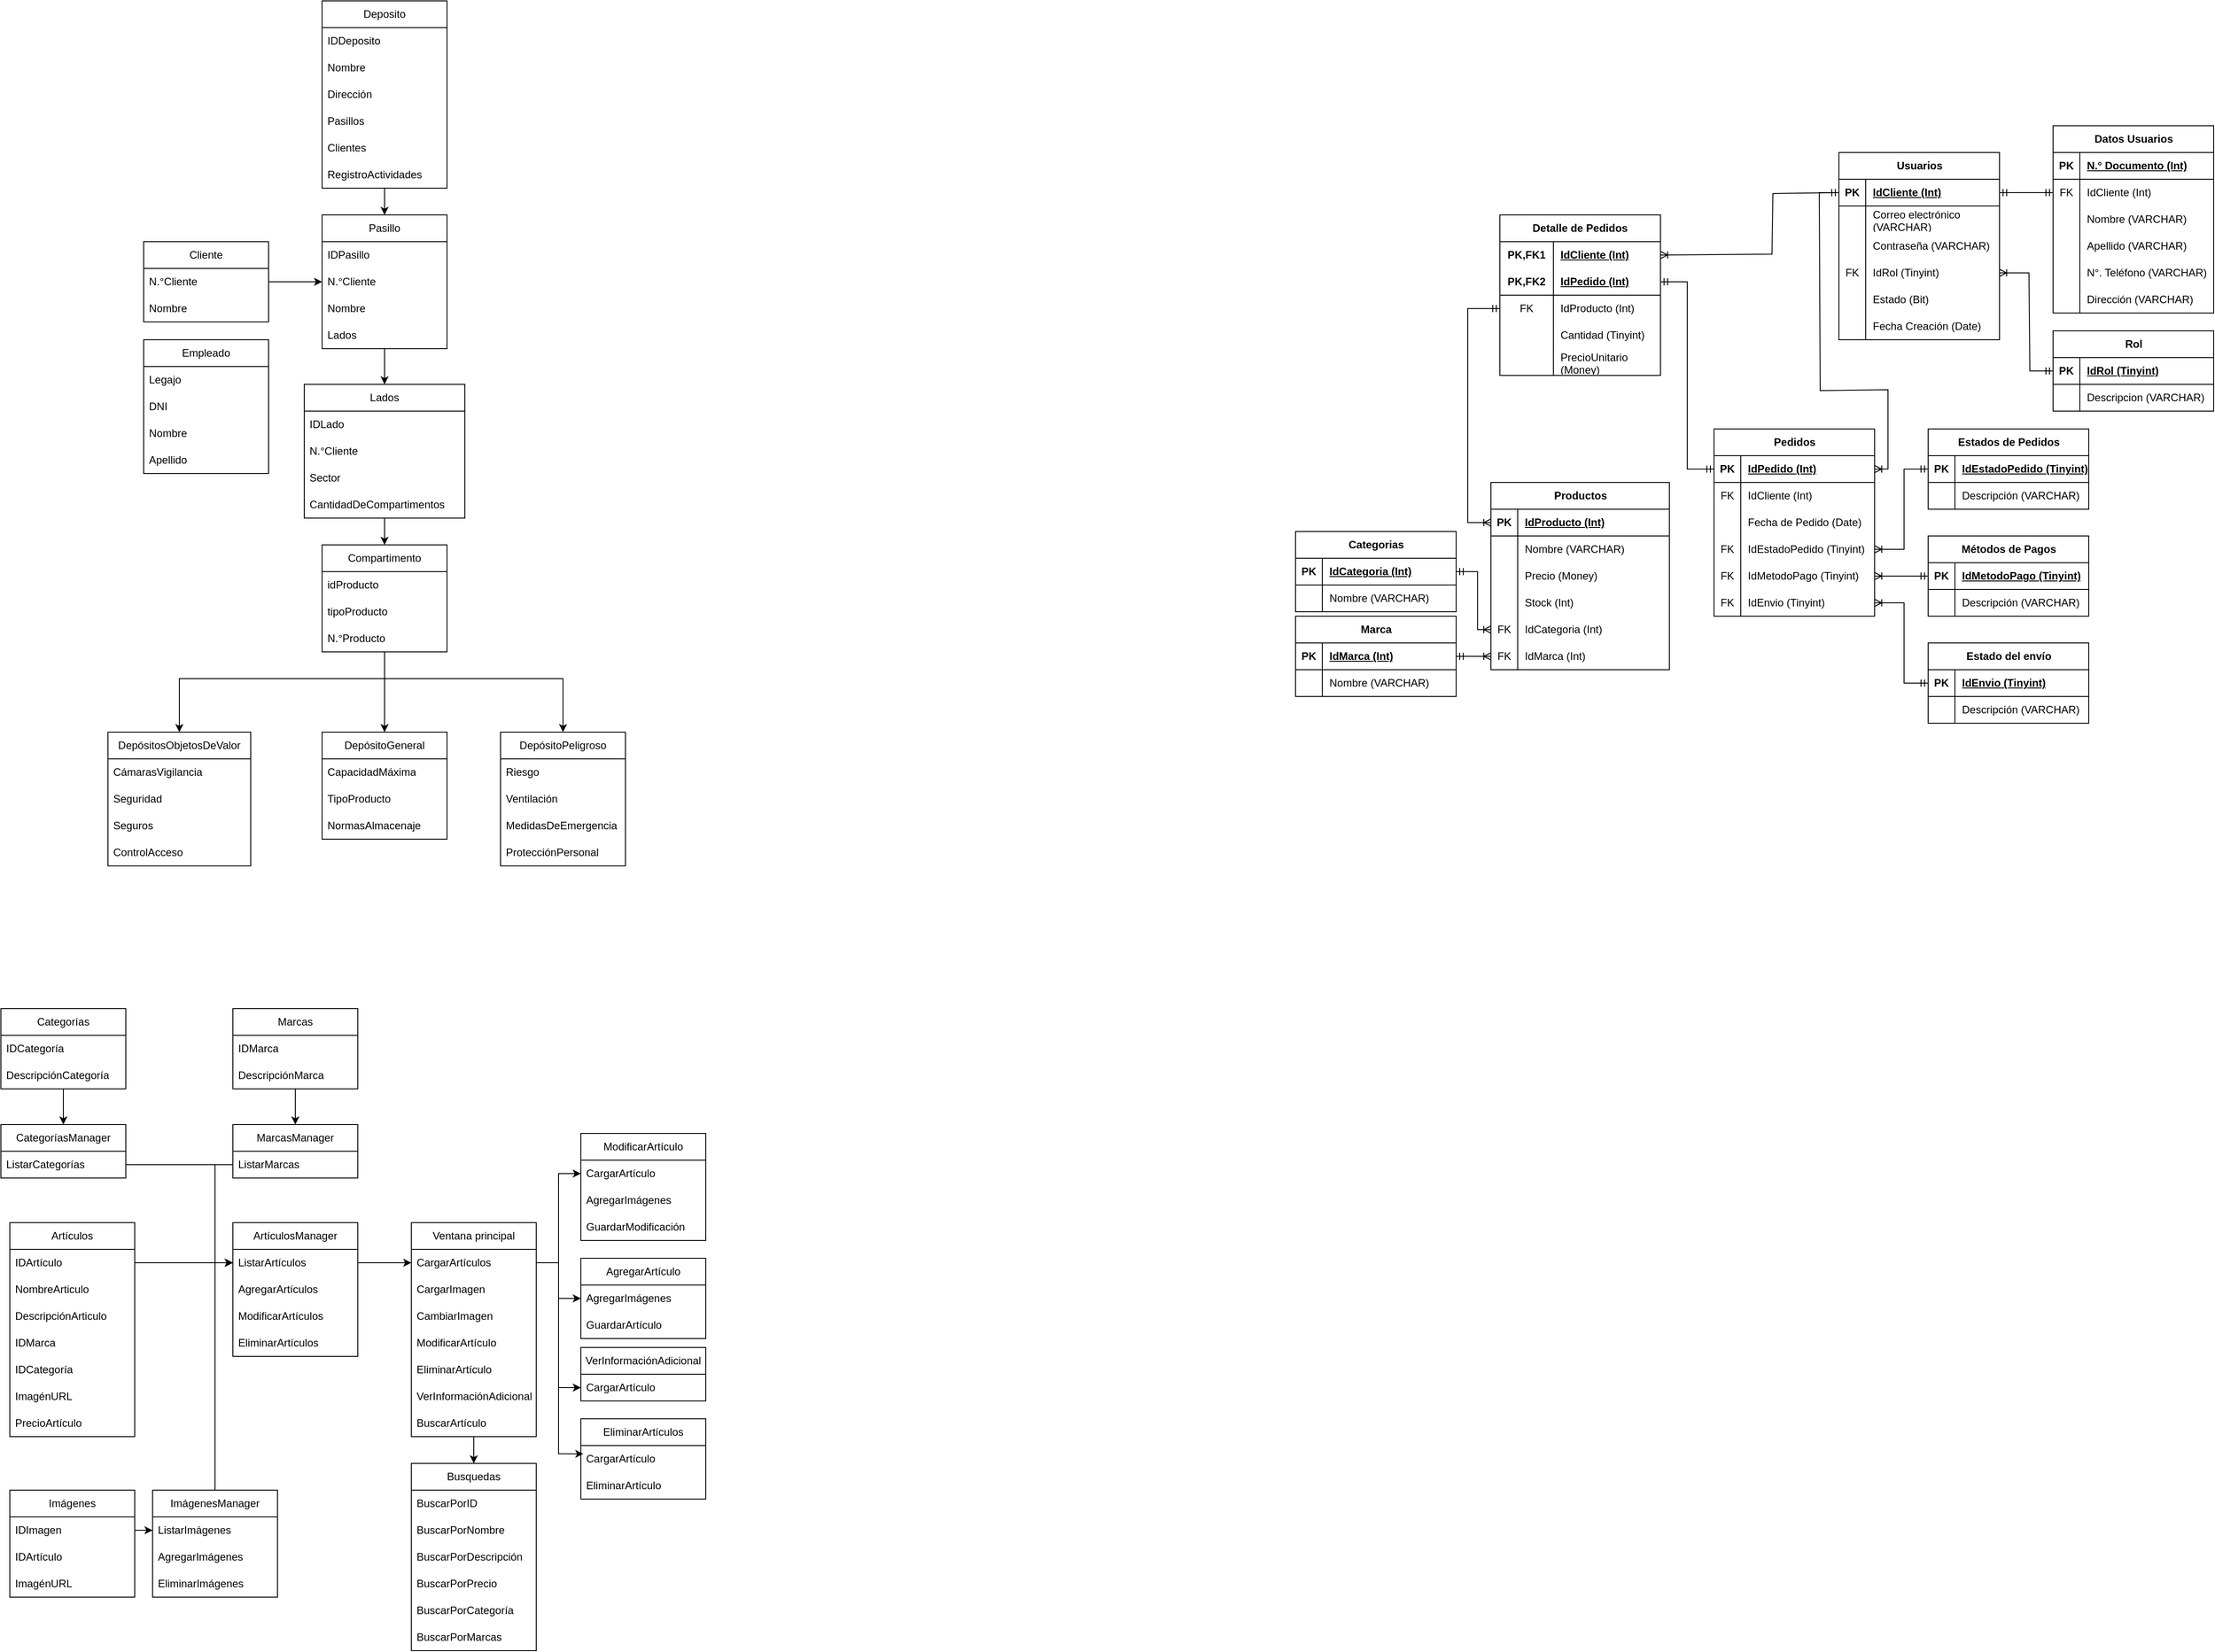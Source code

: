 <mxfile version="27.0.6">
  <diagram name="Page-1" id="ekujl29DzyWIawf_MszA">
    <mxGraphModel dx="1091" dy="689" grid="0" gridSize="10" guides="1" tooltips="1" connect="1" arrows="1" fold="1" page="0" pageScale="1" pageWidth="850" pageHeight="1100" background="none" math="0" shadow="0">
      <root>
        <mxCell id="0" />
        <mxCell id="1" parent="0" />
        <mxCell id="0gtkW9tkBS43DwP-asvU-39" style="edgeStyle=orthogonalEdgeStyle;rounded=0;orthogonalLoop=1;jettySize=auto;html=1;entryX=0.5;entryY=0;entryDx=0;entryDy=0;" parent="1" source="0gtkW9tkBS43DwP-asvU-8" target="0gtkW9tkBS43DwP-asvU-34" edge="1">
          <mxGeometry relative="1" as="geometry" />
        </mxCell>
        <mxCell id="0gtkW9tkBS43DwP-asvU-8" value="Deposito" style="swimlane;fontStyle=0;childLayout=stackLayout;horizontal=1;startSize=30;horizontalStack=0;resizeParent=1;resizeParentMax=0;resizeLast=0;collapsible=1;marginBottom=0;whiteSpace=wrap;html=1;" parent="1" vertex="1">
          <mxGeometry x="360" y="40" width="140" height="210" as="geometry" />
        </mxCell>
        <mxCell id="0gtkW9tkBS43DwP-asvU-9" value="IDDeposito" style="text;strokeColor=none;fillColor=none;align=left;verticalAlign=middle;spacingLeft=4;spacingRight=4;overflow=hidden;points=[[0,0.5],[1,0.5]];portConstraint=eastwest;rotatable=0;whiteSpace=wrap;html=1;" parent="0gtkW9tkBS43DwP-asvU-8" vertex="1">
          <mxGeometry y="30" width="140" height="30" as="geometry" />
        </mxCell>
        <mxCell id="0gtkW9tkBS43DwP-asvU-10" value="Nombre" style="text;strokeColor=none;fillColor=none;align=left;verticalAlign=middle;spacingLeft=4;spacingRight=4;overflow=hidden;points=[[0,0.5],[1,0.5]];portConstraint=eastwest;rotatable=0;whiteSpace=wrap;html=1;" parent="0gtkW9tkBS43DwP-asvU-8" vertex="1">
          <mxGeometry y="60" width="140" height="30" as="geometry" />
        </mxCell>
        <mxCell id="0gtkW9tkBS43DwP-asvU-11" value="Dirección" style="text;strokeColor=none;fillColor=none;align=left;verticalAlign=middle;spacingLeft=4;spacingRight=4;overflow=hidden;points=[[0,0.5],[1,0.5]];portConstraint=eastwest;rotatable=0;whiteSpace=wrap;html=1;" parent="0gtkW9tkBS43DwP-asvU-8" vertex="1">
          <mxGeometry y="90" width="140" height="30" as="geometry" />
        </mxCell>
        <mxCell id="0gtkW9tkBS43DwP-asvU-15" value="Pasillos" style="text;strokeColor=none;fillColor=none;align=left;verticalAlign=middle;spacingLeft=4;spacingRight=4;overflow=hidden;points=[[0,0.5],[1,0.5]];portConstraint=eastwest;rotatable=0;whiteSpace=wrap;html=1;" parent="0gtkW9tkBS43DwP-asvU-8" vertex="1">
          <mxGeometry y="120" width="140" height="30" as="geometry" />
        </mxCell>
        <mxCell id="0gtkW9tkBS43DwP-asvU-14" value="Clientes" style="text;strokeColor=none;fillColor=none;align=left;verticalAlign=middle;spacingLeft=4;spacingRight=4;overflow=hidden;points=[[0,0.5],[1,0.5]];portConstraint=eastwest;rotatable=0;whiteSpace=wrap;html=1;" parent="0gtkW9tkBS43DwP-asvU-8" vertex="1">
          <mxGeometry y="150" width="140" height="30" as="geometry" />
        </mxCell>
        <mxCell id="0gtkW9tkBS43DwP-asvU-13" value="RegistroActividades" style="text;strokeColor=none;fillColor=none;align=left;verticalAlign=middle;spacingLeft=4;spacingRight=4;overflow=hidden;points=[[0,0.5],[1,0.5]];portConstraint=eastwest;rotatable=0;whiteSpace=wrap;html=1;" parent="0gtkW9tkBS43DwP-asvU-8" vertex="1">
          <mxGeometry y="180" width="140" height="30" as="geometry" />
        </mxCell>
        <mxCell id="0gtkW9tkBS43DwP-asvU-16" value="DepósitosObjetosDeValor" style="swimlane;fontStyle=0;childLayout=stackLayout;horizontal=1;startSize=30;horizontalStack=0;resizeParent=1;resizeParentMax=0;resizeLast=0;collapsible=1;marginBottom=0;whiteSpace=wrap;html=1;" parent="1" vertex="1">
          <mxGeometry x="120" y="860" width="160" height="150" as="geometry" />
        </mxCell>
        <mxCell id="0gtkW9tkBS43DwP-asvU-17" value="CámarasVigilancia" style="text;strokeColor=none;fillColor=none;align=left;verticalAlign=middle;spacingLeft=4;spacingRight=4;overflow=hidden;points=[[0,0.5],[1,0.5]];portConstraint=eastwest;rotatable=0;whiteSpace=wrap;html=1;" parent="0gtkW9tkBS43DwP-asvU-16" vertex="1">
          <mxGeometry y="30" width="160" height="30" as="geometry" />
        </mxCell>
        <mxCell id="0gtkW9tkBS43DwP-asvU-18" value="Seguridad&lt;span style=&quot;white-space: pre;&quot;&gt;&#x9;&lt;/span&gt;" style="text;strokeColor=none;fillColor=none;align=left;verticalAlign=middle;spacingLeft=4;spacingRight=4;overflow=hidden;points=[[0,0.5],[1,0.5]];portConstraint=eastwest;rotatable=0;whiteSpace=wrap;html=1;" parent="0gtkW9tkBS43DwP-asvU-16" vertex="1">
          <mxGeometry y="60" width="160" height="30" as="geometry" />
        </mxCell>
        <mxCell id="0gtkW9tkBS43DwP-asvU-19" value="Seguros" style="text;strokeColor=none;fillColor=none;align=left;verticalAlign=middle;spacingLeft=4;spacingRight=4;overflow=hidden;points=[[0,0.5],[1,0.5]];portConstraint=eastwest;rotatable=0;whiteSpace=wrap;html=1;" parent="0gtkW9tkBS43DwP-asvU-16" vertex="1">
          <mxGeometry y="90" width="160" height="30" as="geometry" />
        </mxCell>
        <mxCell id="0gtkW9tkBS43DwP-asvU-20" value="ControlAcceso" style="text;strokeColor=none;fillColor=none;align=left;verticalAlign=middle;spacingLeft=4;spacingRight=4;overflow=hidden;points=[[0,0.5],[1,0.5]];portConstraint=eastwest;rotatable=0;whiteSpace=wrap;html=1;" parent="0gtkW9tkBS43DwP-asvU-16" vertex="1">
          <mxGeometry y="120" width="160" height="30" as="geometry" />
        </mxCell>
        <mxCell id="0gtkW9tkBS43DwP-asvU-21" value="DepósitoGeneral" style="swimlane;fontStyle=0;childLayout=stackLayout;horizontal=1;startSize=30;horizontalStack=0;resizeParent=1;resizeParentMax=0;resizeLast=0;collapsible=1;marginBottom=0;whiteSpace=wrap;html=1;" parent="1" vertex="1">
          <mxGeometry x="360" y="860" width="140" height="120" as="geometry" />
        </mxCell>
        <mxCell id="0gtkW9tkBS43DwP-asvU-22" value="CapacidadMáxima" style="text;strokeColor=none;fillColor=none;align=left;verticalAlign=middle;spacingLeft=4;spacingRight=4;overflow=hidden;points=[[0,0.5],[1,0.5]];portConstraint=eastwest;rotatable=0;whiteSpace=wrap;html=1;" parent="0gtkW9tkBS43DwP-asvU-21" vertex="1">
          <mxGeometry y="30" width="140" height="30" as="geometry" />
        </mxCell>
        <mxCell id="0gtkW9tkBS43DwP-asvU-23" value="TipoProducto&lt;span style=&quot;white-space: pre;&quot;&gt;&#x9;&lt;/span&gt;" style="text;strokeColor=none;fillColor=none;align=left;verticalAlign=middle;spacingLeft=4;spacingRight=4;overflow=hidden;points=[[0,0.5],[1,0.5]];portConstraint=eastwest;rotatable=0;whiteSpace=wrap;html=1;" parent="0gtkW9tkBS43DwP-asvU-21" vertex="1">
          <mxGeometry y="60" width="140" height="30" as="geometry" />
        </mxCell>
        <mxCell id="0gtkW9tkBS43DwP-asvU-24" value="NormasAlmacenaje" style="text;strokeColor=none;fillColor=none;align=left;verticalAlign=middle;spacingLeft=4;spacingRight=4;overflow=hidden;points=[[0,0.5],[1,0.5]];portConstraint=eastwest;rotatable=0;whiteSpace=wrap;html=1;" parent="0gtkW9tkBS43DwP-asvU-21" vertex="1">
          <mxGeometry y="90" width="140" height="30" as="geometry" />
        </mxCell>
        <mxCell id="0gtkW9tkBS43DwP-asvU-25" value="DepósitoPeligroso" style="swimlane;fontStyle=0;childLayout=stackLayout;horizontal=1;startSize=30;horizontalStack=0;resizeParent=1;resizeParentMax=0;resizeLast=0;collapsible=1;marginBottom=0;whiteSpace=wrap;html=1;" parent="1" vertex="1">
          <mxGeometry x="560" y="860" width="140" height="150" as="geometry" />
        </mxCell>
        <mxCell id="0gtkW9tkBS43DwP-asvU-26" value="Riesgo" style="text;strokeColor=none;fillColor=none;align=left;verticalAlign=middle;spacingLeft=4;spacingRight=4;overflow=hidden;points=[[0,0.5],[1,0.5]];portConstraint=eastwest;rotatable=0;whiteSpace=wrap;html=1;" parent="0gtkW9tkBS43DwP-asvU-25" vertex="1">
          <mxGeometry y="30" width="140" height="30" as="geometry" />
        </mxCell>
        <mxCell id="0gtkW9tkBS43DwP-asvU-27" value="Ventilación" style="text;strokeColor=none;fillColor=none;align=left;verticalAlign=middle;spacingLeft=4;spacingRight=4;overflow=hidden;points=[[0,0.5],[1,0.5]];portConstraint=eastwest;rotatable=0;whiteSpace=wrap;html=1;" parent="0gtkW9tkBS43DwP-asvU-25" vertex="1">
          <mxGeometry y="60" width="140" height="30" as="geometry" />
        </mxCell>
        <mxCell id="0gtkW9tkBS43DwP-asvU-28" value="MedidasDeEmergencia" style="text;strokeColor=none;fillColor=none;align=left;verticalAlign=middle;spacingLeft=4;spacingRight=4;overflow=hidden;points=[[0,0.5],[1,0.5]];portConstraint=eastwest;rotatable=0;whiteSpace=wrap;html=1;" parent="0gtkW9tkBS43DwP-asvU-25" vertex="1">
          <mxGeometry y="90" width="140" height="30" as="geometry" />
        </mxCell>
        <mxCell id="0gtkW9tkBS43DwP-asvU-29" value="ProtecciónPersonal" style="text;strokeColor=none;fillColor=none;align=left;verticalAlign=middle;spacingLeft=4;spacingRight=4;overflow=hidden;points=[[0,0.5],[1,0.5]];portConstraint=eastwest;rotatable=0;whiteSpace=wrap;html=1;" parent="0gtkW9tkBS43DwP-asvU-25" vertex="1">
          <mxGeometry y="120" width="140" height="30" as="geometry" />
        </mxCell>
        <mxCell id="0gtkW9tkBS43DwP-asvU-30" value="" style="endArrow=classic;html=1;rounded=0;entryX=0.5;entryY=0;entryDx=0;entryDy=0;" parent="1" source="-5oJku0kTQtLcAl6V3B8-26" target="0gtkW9tkBS43DwP-asvU-21" edge="1">
          <mxGeometry width="50" height="50" relative="1" as="geometry">
            <mxPoint x="430" y="820" as="sourcePoint" />
            <mxPoint x="450" y="880" as="targetPoint" />
          </mxGeometry>
        </mxCell>
        <mxCell id="0gtkW9tkBS43DwP-asvU-31" value="" style="endArrow=classic;html=1;rounded=0;entryX=0.5;entryY=0;entryDx=0;entryDy=0;" parent="1" target="0gtkW9tkBS43DwP-asvU-25" edge="1">
          <mxGeometry width="50" height="50" relative="1" as="geometry">
            <mxPoint x="430" y="800" as="sourcePoint" />
            <mxPoint x="600" y="760" as="targetPoint" />
            <Array as="points">
              <mxPoint x="630" y="800" />
            </Array>
          </mxGeometry>
        </mxCell>
        <mxCell id="0gtkW9tkBS43DwP-asvU-32" value="" style="endArrow=classic;html=1;rounded=0;entryX=0.5;entryY=0;entryDx=0;entryDy=0;" parent="1" target="0gtkW9tkBS43DwP-asvU-16" edge="1">
          <mxGeometry width="50" height="50" relative="1" as="geometry">
            <mxPoint x="430" y="800" as="sourcePoint" />
            <mxPoint x="400" y="850" as="targetPoint" />
            <Array as="points">
              <mxPoint x="200" y="800" />
            </Array>
          </mxGeometry>
        </mxCell>
        <mxCell id="0gtkW9tkBS43DwP-asvU-46" style="edgeStyle=orthogonalEdgeStyle;rounded=0;orthogonalLoop=1;jettySize=auto;html=1;" parent="1" source="0gtkW9tkBS43DwP-asvU-34" target="0gtkW9tkBS43DwP-asvU-42" edge="1">
          <mxGeometry relative="1" as="geometry" />
        </mxCell>
        <mxCell id="0gtkW9tkBS43DwP-asvU-34" value="Pasillo" style="swimlane;fontStyle=0;childLayout=stackLayout;horizontal=1;startSize=30;horizontalStack=0;resizeParent=1;resizeParentMax=0;resizeLast=0;collapsible=1;marginBottom=0;whiteSpace=wrap;html=1;" parent="1" vertex="1">
          <mxGeometry x="360" y="280" width="140" height="150" as="geometry" />
        </mxCell>
        <mxCell id="0gtkW9tkBS43DwP-asvU-35" value="IDPasillo" style="text;strokeColor=none;fillColor=none;align=left;verticalAlign=middle;spacingLeft=4;spacingRight=4;overflow=hidden;points=[[0,0.5],[1,0.5]];portConstraint=eastwest;rotatable=0;whiteSpace=wrap;html=1;" parent="0gtkW9tkBS43DwP-asvU-34" vertex="1">
          <mxGeometry y="30" width="140" height="30" as="geometry" />
        </mxCell>
        <mxCell id="0gtkW9tkBS43DwP-asvU-36" value="N.°Cliente" style="text;strokeColor=none;fillColor=none;align=left;verticalAlign=middle;spacingLeft=4;spacingRight=4;overflow=hidden;points=[[0,0.5],[1,0.5]];portConstraint=eastwest;rotatable=0;whiteSpace=wrap;html=1;" parent="0gtkW9tkBS43DwP-asvU-34" vertex="1">
          <mxGeometry y="60" width="140" height="30" as="geometry" />
        </mxCell>
        <mxCell id="0gtkW9tkBS43DwP-asvU-37" value="Nombre" style="text;strokeColor=none;fillColor=none;align=left;verticalAlign=middle;spacingLeft=4;spacingRight=4;overflow=hidden;points=[[0,0.5],[1,0.5]];portConstraint=eastwest;rotatable=0;whiteSpace=wrap;html=1;" parent="0gtkW9tkBS43DwP-asvU-34" vertex="1">
          <mxGeometry y="90" width="140" height="30" as="geometry" />
        </mxCell>
        <mxCell id="0gtkW9tkBS43DwP-asvU-38" value="Lados" style="text;strokeColor=none;fillColor=none;align=left;verticalAlign=middle;spacingLeft=4;spacingRight=4;overflow=hidden;points=[[0,0.5],[1,0.5]];portConstraint=eastwest;rotatable=0;whiteSpace=wrap;html=1;" parent="0gtkW9tkBS43DwP-asvU-34" vertex="1">
          <mxGeometry y="120" width="140" height="30" as="geometry" />
        </mxCell>
        <mxCell id="-5oJku0kTQtLcAl6V3B8-27" style="edgeStyle=orthogonalEdgeStyle;rounded=0;orthogonalLoop=1;jettySize=auto;html=1;" parent="1" source="0gtkW9tkBS43DwP-asvU-42" target="-5oJku0kTQtLcAl6V3B8-23" edge="1">
          <mxGeometry relative="1" as="geometry" />
        </mxCell>
        <mxCell id="0gtkW9tkBS43DwP-asvU-42" value="Lados" style="swimlane;fontStyle=0;childLayout=stackLayout;horizontal=1;startSize=30;horizontalStack=0;resizeParent=1;resizeParentMax=0;resizeLast=0;collapsible=1;marginBottom=0;whiteSpace=wrap;html=1;" parent="1" vertex="1">
          <mxGeometry x="340" y="470" width="180" height="150" as="geometry" />
        </mxCell>
        <mxCell id="0gtkW9tkBS43DwP-asvU-45" value="IDLado" style="text;strokeColor=none;fillColor=none;align=left;verticalAlign=middle;spacingLeft=4;spacingRight=4;overflow=hidden;points=[[0,0.5],[1,0.5]];portConstraint=eastwest;rotatable=0;whiteSpace=wrap;html=1;" parent="0gtkW9tkBS43DwP-asvU-42" vertex="1">
          <mxGeometry y="30" width="180" height="30" as="geometry" />
        </mxCell>
        <mxCell id="0gtkW9tkBS43DwP-asvU-48" value="N.°Cliente" style="text;strokeColor=none;fillColor=none;align=left;verticalAlign=middle;spacingLeft=4;spacingRight=4;overflow=hidden;points=[[0,0.5],[1,0.5]];portConstraint=eastwest;rotatable=0;whiteSpace=wrap;html=1;" parent="0gtkW9tkBS43DwP-asvU-42" vertex="1">
          <mxGeometry y="60" width="180" height="30" as="geometry" />
        </mxCell>
        <mxCell id="0gtkW9tkBS43DwP-asvU-47" value="Sector" style="text;strokeColor=none;fillColor=none;align=left;verticalAlign=middle;spacingLeft=4;spacingRight=4;overflow=hidden;points=[[0,0.5],[1,0.5]];portConstraint=eastwest;rotatable=0;whiteSpace=wrap;html=1;" parent="0gtkW9tkBS43DwP-asvU-42" vertex="1">
          <mxGeometry y="90" width="180" height="30" as="geometry" />
        </mxCell>
        <mxCell id="0gtkW9tkBS43DwP-asvU-44" value="CantidadDeCompartimentos" style="text;strokeColor=none;fillColor=none;align=left;verticalAlign=middle;spacingLeft=4;spacingRight=4;overflow=hidden;points=[[0,0.5],[1,0.5]];portConstraint=eastwest;rotatable=0;whiteSpace=wrap;html=1;" parent="0gtkW9tkBS43DwP-asvU-42" vertex="1">
          <mxGeometry y="120" width="180" height="30" as="geometry" />
        </mxCell>
        <mxCell id="-5oJku0kTQtLcAl6V3B8-6" style="edgeStyle=orthogonalEdgeStyle;rounded=0;orthogonalLoop=1;jettySize=auto;html=1;entryX=0;entryY=0.5;entryDx=0;entryDy=0;exitX=1;exitY=0.5;exitDx=0;exitDy=0;" parent="1" source="-5oJku0kTQtLcAl6V3B8-2" target="0gtkW9tkBS43DwP-asvU-36" edge="1">
          <mxGeometry relative="1" as="geometry" />
        </mxCell>
        <mxCell id="-5oJku0kTQtLcAl6V3B8-1" value="Cliente" style="swimlane;fontStyle=0;childLayout=stackLayout;horizontal=1;startSize=30;horizontalStack=0;resizeParent=1;resizeParentMax=0;resizeLast=0;collapsible=1;marginBottom=0;whiteSpace=wrap;html=1;" parent="1" vertex="1">
          <mxGeometry x="160" y="310" width="140" height="90" as="geometry" />
        </mxCell>
        <mxCell id="-5oJku0kTQtLcAl6V3B8-2" value="N.°Cliente" style="text;strokeColor=none;fillColor=none;align=left;verticalAlign=middle;spacingLeft=4;spacingRight=4;overflow=hidden;points=[[0,0.5],[1,0.5]];portConstraint=eastwest;rotatable=0;whiteSpace=wrap;html=1;" parent="-5oJku0kTQtLcAl6V3B8-1" vertex="1">
          <mxGeometry y="30" width="140" height="30" as="geometry" />
        </mxCell>
        <mxCell id="-5oJku0kTQtLcAl6V3B8-21" value="Nombre" style="text;strokeColor=none;fillColor=none;align=left;verticalAlign=middle;spacingLeft=4;spacingRight=4;overflow=hidden;points=[[0,0.5],[1,0.5]];portConstraint=eastwest;rotatable=0;whiteSpace=wrap;html=1;" parent="-5oJku0kTQtLcAl6V3B8-1" vertex="1">
          <mxGeometry y="60" width="140" height="30" as="geometry" />
        </mxCell>
        <mxCell id="-5oJku0kTQtLcAl6V3B8-7" value="Empleado" style="swimlane;fontStyle=0;childLayout=stackLayout;horizontal=1;startSize=30;horizontalStack=0;resizeParent=1;resizeParentMax=0;resizeLast=0;collapsible=1;marginBottom=0;whiteSpace=wrap;html=1;" parent="1" vertex="1">
          <mxGeometry x="160" y="420" width="140" height="150" as="geometry" />
        </mxCell>
        <mxCell id="-5oJku0kTQtLcAl6V3B8-8" value="Legajo" style="text;strokeColor=none;fillColor=none;align=left;verticalAlign=middle;spacingLeft=4;spacingRight=4;overflow=hidden;points=[[0,0.5],[1,0.5]];portConstraint=eastwest;rotatable=0;whiteSpace=wrap;html=1;" parent="-5oJku0kTQtLcAl6V3B8-7" vertex="1">
          <mxGeometry y="30" width="140" height="30" as="geometry" />
        </mxCell>
        <mxCell id="-5oJku0kTQtLcAl6V3B8-19" value="DNI" style="text;strokeColor=none;fillColor=none;align=left;verticalAlign=middle;spacingLeft=4;spacingRight=4;overflow=hidden;points=[[0,0.5],[1,0.5]];portConstraint=eastwest;rotatable=0;whiteSpace=wrap;html=1;" parent="-5oJku0kTQtLcAl6V3B8-7" vertex="1">
          <mxGeometry y="60" width="140" height="30" as="geometry" />
        </mxCell>
        <mxCell id="-5oJku0kTQtLcAl6V3B8-20" value="Nombre&lt;span style=&quot;white-space: pre;&quot;&gt;&#x9;&lt;/span&gt;" style="text;strokeColor=none;fillColor=none;align=left;verticalAlign=middle;spacingLeft=4;spacingRight=4;overflow=hidden;points=[[0,0.5],[1,0.5]];portConstraint=eastwest;rotatable=0;whiteSpace=wrap;html=1;" parent="-5oJku0kTQtLcAl6V3B8-7" vertex="1">
          <mxGeometry y="90" width="140" height="30" as="geometry" />
        </mxCell>
        <mxCell id="-5oJku0kTQtLcAl6V3B8-22" value="Apellido" style="text;strokeColor=none;fillColor=none;align=left;verticalAlign=middle;spacingLeft=4;spacingRight=4;overflow=hidden;points=[[0,0.5],[1,0.5]];portConstraint=eastwest;rotatable=0;whiteSpace=wrap;html=1;" parent="-5oJku0kTQtLcAl6V3B8-7" vertex="1">
          <mxGeometry y="120" width="140" height="30" as="geometry" />
        </mxCell>
        <mxCell id="-5oJku0kTQtLcAl6V3B8-23" value="Compartimento" style="swimlane;fontStyle=0;childLayout=stackLayout;horizontal=1;startSize=30;horizontalStack=0;resizeParent=1;resizeParentMax=0;resizeLast=0;collapsible=1;marginBottom=0;whiteSpace=wrap;html=1;" parent="1" vertex="1">
          <mxGeometry x="360" y="650" width="140" height="120" as="geometry" />
        </mxCell>
        <mxCell id="-5oJku0kTQtLcAl6V3B8-24" value="idProducto" style="text;strokeColor=none;fillColor=none;align=left;verticalAlign=middle;spacingLeft=4;spacingRight=4;overflow=hidden;points=[[0,0.5],[1,0.5]];portConstraint=eastwest;rotatable=0;whiteSpace=wrap;html=1;" parent="-5oJku0kTQtLcAl6V3B8-23" vertex="1">
          <mxGeometry y="30" width="140" height="30" as="geometry" />
        </mxCell>
        <mxCell id="-5oJku0kTQtLcAl6V3B8-25" value="tipoProducto" style="text;strokeColor=none;fillColor=none;align=left;verticalAlign=middle;spacingLeft=4;spacingRight=4;overflow=hidden;points=[[0,0.5],[1,0.5]];portConstraint=eastwest;rotatable=0;whiteSpace=wrap;html=1;" parent="-5oJku0kTQtLcAl6V3B8-23" vertex="1">
          <mxGeometry y="60" width="140" height="30" as="geometry" />
        </mxCell>
        <mxCell id="-5oJku0kTQtLcAl6V3B8-26" value="N.°Producto" style="text;strokeColor=none;fillColor=none;align=left;verticalAlign=middle;spacingLeft=4;spacingRight=4;overflow=hidden;points=[[0,0.5],[1,0.5]];portConstraint=eastwest;rotatable=0;whiteSpace=wrap;html=1;" parent="-5oJku0kTQtLcAl6V3B8-23" vertex="1">
          <mxGeometry y="90" width="140" height="30" as="geometry" />
        </mxCell>
        <mxCell id="c50X2DN4m1mz21DAFXSS-1" value="Artículos" style="swimlane;fontStyle=0;childLayout=stackLayout;horizontal=1;startSize=30;horizontalStack=0;resizeParent=1;resizeParentMax=0;resizeLast=0;collapsible=1;marginBottom=0;whiteSpace=wrap;html=1;" parent="1" vertex="1">
          <mxGeometry x="10" y="1410" width="140" height="240" as="geometry" />
        </mxCell>
        <mxCell id="c50X2DN4m1mz21DAFXSS-2" value="IDArtículo" style="text;strokeColor=none;fillColor=none;align=left;verticalAlign=middle;spacingLeft=4;spacingRight=4;overflow=hidden;points=[[0,0.5],[1,0.5]];portConstraint=eastwest;rotatable=0;whiteSpace=wrap;html=1;" parent="c50X2DN4m1mz21DAFXSS-1" vertex="1">
          <mxGeometry y="30" width="140" height="30" as="geometry" />
        </mxCell>
        <mxCell id="c50X2DN4m1mz21DAFXSS-8" value="NombreArticulo" style="text;strokeColor=none;fillColor=none;align=left;verticalAlign=middle;spacingLeft=4;spacingRight=4;overflow=hidden;points=[[0,0.5],[1,0.5]];portConstraint=eastwest;rotatable=0;whiteSpace=wrap;html=1;" parent="c50X2DN4m1mz21DAFXSS-1" vertex="1">
          <mxGeometry y="60" width="140" height="30" as="geometry" />
        </mxCell>
        <mxCell id="c50X2DN4m1mz21DAFXSS-7" value="DescripciónArticulo" style="text;strokeColor=none;fillColor=none;align=left;verticalAlign=middle;spacingLeft=4;spacingRight=4;overflow=hidden;points=[[0,0.5],[1,0.5]];portConstraint=eastwest;rotatable=0;whiteSpace=wrap;html=1;" parent="c50X2DN4m1mz21DAFXSS-1" vertex="1">
          <mxGeometry y="90" width="140" height="30" as="geometry" />
        </mxCell>
        <mxCell id="c50X2DN4m1mz21DAFXSS-6" value="IDMarca" style="text;strokeColor=none;fillColor=none;align=left;verticalAlign=middle;spacingLeft=4;spacingRight=4;overflow=hidden;points=[[0,0.5],[1,0.5]];portConstraint=eastwest;rotatable=0;whiteSpace=wrap;html=1;" parent="c50X2DN4m1mz21DAFXSS-1" vertex="1">
          <mxGeometry y="120" width="140" height="30" as="geometry" />
        </mxCell>
        <mxCell id="c50X2DN4m1mz21DAFXSS-5" value="IDCategoría" style="text;strokeColor=none;fillColor=none;align=left;verticalAlign=middle;spacingLeft=4;spacingRight=4;overflow=hidden;points=[[0,0.5],[1,0.5]];portConstraint=eastwest;rotatable=0;whiteSpace=wrap;html=1;" parent="c50X2DN4m1mz21DAFXSS-1" vertex="1">
          <mxGeometry y="150" width="140" height="30" as="geometry" />
        </mxCell>
        <mxCell id="c50X2DN4m1mz21DAFXSS-3" value="ImagénURL" style="text;strokeColor=none;fillColor=none;align=left;verticalAlign=middle;spacingLeft=4;spacingRight=4;overflow=hidden;points=[[0,0.5],[1,0.5]];portConstraint=eastwest;rotatable=0;whiteSpace=wrap;html=1;" parent="c50X2DN4m1mz21DAFXSS-1" vertex="1">
          <mxGeometry y="180" width="140" height="30" as="geometry" />
        </mxCell>
        <mxCell id="c50X2DN4m1mz21DAFXSS-4" value="PrecioArtículo" style="text;strokeColor=none;fillColor=none;align=left;verticalAlign=middle;spacingLeft=4;spacingRight=4;overflow=hidden;points=[[0,0.5],[1,0.5]];portConstraint=eastwest;rotatable=0;whiteSpace=wrap;html=1;" parent="c50X2DN4m1mz21DAFXSS-1" vertex="1">
          <mxGeometry y="210" width="140" height="30" as="geometry" />
        </mxCell>
        <mxCell id="c50X2DN4m1mz21DAFXSS-9" value="ArtículosManager" style="swimlane;fontStyle=0;childLayout=stackLayout;horizontal=1;startSize=30;horizontalStack=0;resizeParent=1;resizeParentMax=0;resizeLast=0;collapsible=1;marginBottom=0;whiteSpace=wrap;html=1;" parent="1" vertex="1">
          <mxGeometry x="260" y="1410" width="140" height="150" as="geometry" />
        </mxCell>
        <mxCell id="c50X2DN4m1mz21DAFXSS-10" value="ListarArtículos" style="text;strokeColor=none;fillColor=none;align=left;verticalAlign=middle;spacingLeft=4;spacingRight=4;overflow=hidden;points=[[0,0.5],[1,0.5]];portConstraint=eastwest;rotatable=0;whiteSpace=wrap;html=1;" parent="c50X2DN4m1mz21DAFXSS-9" vertex="1">
          <mxGeometry y="30" width="140" height="30" as="geometry" />
        </mxCell>
        <mxCell id="c50X2DN4m1mz21DAFXSS-13" value="AgregarArtículos" style="text;strokeColor=none;fillColor=none;align=left;verticalAlign=middle;spacingLeft=4;spacingRight=4;overflow=hidden;points=[[0,0.5],[1,0.5]];portConstraint=eastwest;rotatable=0;whiteSpace=wrap;html=1;" parent="c50X2DN4m1mz21DAFXSS-9" vertex="1">
          <mxGeometry y="60" width="140" height="30" as="geometry" />
        </mxCell>
        <mxCell id="c50X2DN4m1mz21DAFXSS-11" value="&lt;div&gt;ModificarArtículos&lt;/div&gt;" style="text;strokeColor=none;fillColor=none;align=left;verticalAlign=middle;spacingLeft=4;spacingRight=4;overflow=hidden;points=[[0,0.5],[1,0.5]];portConstraint=eastwest;rotatable=0;whiteSpace=wrap;html=1;" parent="c50X2DN4m1mz21DAFXSS-9" vertex="1">
          <mxGeometry y="90" width="140" height="30" as="geometry" />
        </mxCell>
        <mxCell id="c50X2DN4m1mz21DAFXSS-14" value="EliminarArtículos" style="text;strokeColor=none;fillColor=none;align=left;verticalAlign=middle;spacingLeft=4;spacingRight=4;overflow=hidden;points=[[0,0.5],[1,0.5]];portConstraint=eastwest;rotatable=0;whiteSpace=wrap;html=1;" parent="c50X2DN4m1mz21DAFXSS-9" vertex="1">
          <mxGeometry y="120" width="140" height="30" as="geometry" />
        </mxCell>
        <mxCell id="c50X2DN4m1mz21DAFXSS-15" style="edgeStyle=orthogonalEdgeStyle;rounded=0;orthogonalLoop=1;jettySize=auto;html=1;" parent="1" source="c50X2DN4m1mz21DAFXSS-2" target="c50X2DN4m1mz21DAFXSS-10" edge="1">
          <mxGeometry relative="1" as="geometry" />
        </mxCell>
        <mxCell id="c50X2DN4m1mz21DAFXSS-99" style="edgeStyle=orthogonalEdgeStyle;rounded=0;orthogonalLoop=1;jettySize=auto;html=1;" parent="1" source="c50X2DN4m1mz21DAFXSS-17" target="c50X2DN4m1mz21DAFXSS-92" edge="1">
          <mxGeometry relative="1" as="geometry" />
        </mxCell>
        <mxCell id="c50X2DN4m1mz21DAFXSS-17" value="Ventana principal" style="swimlane;fontStyle=0;childLayout=stackLayout;horizontal=1;startSize=30;horizontalStack=0;resizeParent=1;resizeParentMax=0;resizeLast=0;collapsible=1;marginBottom=0;whiteSpace=wrap;html=1;" parent="1" vertex="1">
          <mxGeometry x="460" y="1410" width="140" height="240" as="geometry" />
        </mxCell>
        <mxCell id="c50X2DN4m1mz21DAFXSS-18" value="CargarArtículos" style="text;strokeColor=none;fillColor=none;align=left;verticalAlign=middle;spacingLeft=4;spacingRight=4;overflow=hidden;points=[[0,0.5],[1,0.5]];portConstraint=eastwest;rotatable=0;whiteSpace=wrap;html=1;" parent="c50X2DN4m1mz21DAFXSS-17" vertex="1">
          <mxGeometry y="30" width="140" height="30" as="geometry" />
        </mxCell>
        <mxCell id="c50X2DN4m1mz21DAFXSS-19" value="CargarImagen" style="text;strokeColor=none;fillColor=none;align=left;verticalAlign=middle;spacingLeft=4;spacingRight=4;overflow=hidden;points=[[0,0.5],[1,0.5]];portConstraint=eastwest;rotatable=0;whiteSpace=wrap;html=1;" parent="c50X2DN4m1mz21DAFXSS-17" vertex="1">
          <mxGeometry y="60" width="140" height="30" as="geometry" />
        </mxCell>
        <mxCell id="c50X2DN4m1mz21DAFXSS-20" value="CambiarImagen" style="text;strokeColor=none;fillColor=none;align=left;verticalAlign=middle;spacingLeft=4;spacingRight=4;overflow=hidden;points=[[0,0.5],[1,0.5]];portConstraint=eastwest;rotatable=0;whiteSpace=wrap;html=1;" parent="c50X2DN4m1mz21DAFXSS-17" vertex="1">
          <mxGeometry y="90" width="140" height="30" as="geometry" />
        </mxCell>
        <mxCell id="c50X2DN4m1mz21DAFXSS-64" value="ModificarArtículo" style="text;strokeColor=none;fillColor=none;align=left;verticalAlign=middle;spacingLeft=4;spacingRight=4;overflow=hidden;points=[[0,0.5],[1,0.5]];portConstraint=eastwest;rotatable=0;whiteSpace=wrap;html=1;" parent="c50X2DN4m1mz21DAFXSS-17" vertex="1">
          <mxGeometry y="120" width="140" height="30" as="geometry" />
        </mxCell>
        <mxCell id="c50X2DN4m1mz21DAFXSS-65" value="EliminarArtículo" style="text;strokeColor=none;fillColor=none;align=left;verticalAlign=middle;spacingLeft=4;spacingRight=4;overflow=hidden;points=[[0,0.5],[1,0.5]];portConstraint=eastwest;rotatable=0;whiteSpace=wrap;html=1;" parent="c50X2DN4m1mz21DAFXSS-17" vertex="1">
          <mxGeometry y="150" width="140" height="30" as="geometry" />
        </mxCell>
        <mxCell id="c50X2DN4m1mz21DAFXSS-66" value="VerInformaciónAdicional" style="text;strokeColor=none;fillColor=none;align=left;verticalAlign=middle;spacingLeft=4;spacingRight=4;overflow=hidden;points=[[0,0.5],[1,0.5]];portConstraint=eastwest;rotatable=0;whiteSpace=wrap;html=1;" parent="c50X2DN4m1mz21DAFXSS-17" vertex="1">
          <mxGeometry y="180" width="140" height="30" as="geometry" />
        </mxCell>
        <mxCell id="c50X2DN4m1mz21DAFXSS-67" value="BuscarArtículo" style="text;strokeColor=none;fillColor=none;align=left;verticalAlign=middle;spacingLeft=4;spacingRight=4;overflow=hidden;points=[[0,0.5],[1,0.5]];portConstraint=eastwest;rotatable=0;whiteSpace=wrap;html=1;" parent="c50X2DN4m1mz21DAFXSS-17" vertex="1">
          <mxGeometry y="210" width="140" height="30" as="geometry" />
        </mxCell>
        <mxCell id="c50X2DN4m1mz21DAFXSS-21" style="edgeStyle=orthogonalEdgeStyle;rounded=0;orthogonalLoop=1;jettySize=auto;html=1;entryX=0;entryY=0.5;entryDx=0;entryDy=0;" parent="1" source="c50X2DN4m1mz21DAFXSS-10" target="c50X2DN4m1mz21DAFXSS-18" edge="1">
          <mxGeometry relative="1" as="geometry" />
        </mxCell>
        <mxCell id="c50X2DN4m1mz21DAFXSS-22" value="Imágenes" style="swimlane;fontStyle=0;childLayout=stackLayout;horizontal=1;startSize=30;horizontalStack=0;resizeParent=1;resizeParentMax=0;resizeLast=0;collapsible=1;marginBottom=0;whiteSpace=wrap;html=1;" parent="1" vertex="1">
          <mxGeometry x="10" y="1710" width="140" height="120" as="geometry" />
        </mxCell>
        <mxCell id="c50X2DN4m1mz21DAFXSS-24" value="IDImagen" style="text;strokeColor=none;fillColor=none;align=left;verticalAlign=middle;spacingLeft=4;spacingRight=4;overflow=hidden;points=[[0,0.5],[1,0.5]];portConstraint=eastwest;rotatable=0;whiteSpace=wrap;html=1;" parent="c50X2DN4m1mz21DAFXSS-22" vertex="1">
          <mxGeometry y="30" width="140" height="30" as="geometry" />
        </mxCell>
        <mxCell id="c50X2DN4m1mz21DAFXSS-26" value="IDArtículo" style="text;strokeColor=none;fillColor=none;align=left;verticalAlign=middle;spacingLeft=4;spacingRight=4;overflow=hidden;points=[[0,0.5],[1,0.5]];portConstraint=eastwest;rotatable=0;whiteSpace=wrap;html=1;" parent="c50X2DN4m1mz21DAFXSS-22" vertex="1">
          <mxGeometry y="60" width="140" height="30" as="geometry" />
        </mxCell>
        <mxCell id="c50X2DN4m1mz21DAFXSS-23" value="ImagénURL" style="text;strokeColor=none;fillColor=none;align=left;verticalAlign=middle;spacingLeft=4;spacingRight=4;overflow=hidden;points=[[0,0.5],[1,0.5]];portConstraint=eastwest;rotatable=0;whiteSpace=wrap;html=1;" parent="c50X2DN4m1mz21DAFXSS-22" vertex="1">
          <mxGeometry y="90" width="140" height="30" as="geometry" />
        </mxCell>
        <mxCell id="c50X2DN4m1mz21DAFXSS-60" style="edgeStyle=orthogonalEdgeStyle;rounded=0;orthogonalLoop=1;jettySize=auto;html=1;entryX=0.5;entryY=0;entryDx=0;entryDy=0;" parent="1" source="c50X2DN4m1mz21DAFXSS-28" target="c50X2DN4m1mz21DAFXSS-45" edge="1">
          <mxGeometry relative="1" as="geometry" />
        </mxCell>
        <mxCell id="c50X2DN4m1mz21DAFXSS-28" value="Categorías" style="swimlane;fontStyle=0;childLayout=stackLayout;horizontal=1;startSize=30;horizontalStack=0;resizeParent=1;resizeParentMax=0;resizeLast=0;collapsible=1;marginBottom=0;whiteSpace=wrap;html=1;" parent="1" vertex="1">
          <mxGeometry y="1170" width="140" height="90" as="geometry" />
        </mxCell>
        <mxCell id="c50X2DN4m1mz21DAFXSS-29" value="IDCategoría" style="text;strokeColor=none;fillColor=none;align=left;verticalAlign=middle;spacingLeft=4;spacingRight=4;overflow=hidden;points=[[0,0.5],[1,0.5]];portConstraint=eastwest;rotatable=0;whiteSpace=wrap;html=1;" parent="c50X2DN4m1mz21DAFXSS-28" vertex="1">
          <mxGeometry y="30" width="140" height="30" as="geometry" />
        </mxCell>
        <mxCell id="c50X2DN4m1mz21DAFXSS-30" value="DescripciónCategoría" style="text;strokeColor=none;fillColor=none;align=left;verticalAlign=middle;spacingLeft=4;spacingRight=4;overflow=hidden;points=[[0,0.5],[1,0.5]];portConstraint=eastwest;rotatable=0;whiteSpace=wrap;html=1;" parent="c50X2DN4m1mz21DAFXSS-28" vertex="1">
          <mxGeometry y="60" width="140" height="30" as="geometry" />
        </mxCell>
        <mxCell id="c50X2DN4m1mz21DAFXSS-62" style="edgeStyle=orthogonalEdgeStyle;rounded=0;orthogonalLoop=1;jettySize=auto;html=1;" parent="1" source="c50X2DN4m1mz21DAFXSS-33" target="c50X2DN4m1mz21DAFXSS-50" edge="1">
          <mxGeometry relative="1" as="geometry" />
        </mxCell>
        <mxCell id="c50X2DN4m1mz21DAFXSS-33" value="Marcas" style="swimlane;fontStyle=0;childLayout=stackLayout;horizontal=1;startSize=30;horizontalStack=0;resizeParent=1;resizeParentMax=0;resizeLast=0;collapsible=1;marginBottom=0;whiteSpace=wrap;html=1;" parent="1" vertex="1">
          <mxGeometry x="260" y="1170" width="140" height="90" as="geometry" />
        </mxCell>
        <mxCell id="c50X2DN4m1mz21DAFXSS-34" value="IDMarca" style="text;strokeColor=none;fillColor=none;align=left;verticalAlign=middle;spacingLeft=4;spacingRight=4;overflow=hidden;points=[[0,0.5],[1,0.5]];portConstraint=eastwest;rotatable=0;whiteSpace=wrap;html=1;" parent="c50X2DN4m1mz21DAFXSS-33" vertex="1">
          <mxGeometry y="30" width="140" height="30" as="geometry" />
        </mxCell>
        <mxCell id="c50X2DN4m1mz21DAFXSS-35" value="DescripciónMarca" style="text;strokeColor=none;fillColor=none;align=left;verticalAlign=middle;spacingLeft=4;spacingRight=4;overflow=hidden;points=[[0,0.5],[1,0.5]];portConstraint=eastwest;rotatable=0;whiteSpace=wrap;html=1;" parent="c50X2DN4m1mz21DAFXSS-33" vertex="1">
          <mxGeometry y="60" width="140" height="30" as="geometry" />
        </mxCell>
        <mxCell id="c50X2DN4m1mz21DAFXSS-59" style="edgeStyle=orthogonalEdgeStyle;rounded=0;orthogonalLoop=1;jettySize=auto;html=1;entryX=0;entryY=0.5;entryDx=0;entryDy=0;" parent="1" source="c50X2DN4m1mz21DAFXSS-38" target="c50X2DN4m1mz21DAFXSS-10" edge="1">
          <mxGeometry relative="1" as="geometry" />
        </mxCell>
        <mxCell id="c50X2DN4m1mz21DAFXSS-38" value="ImágenesManager" style="swimlane;fontStyle=0;childLayout=stackLayout;horizontal=1;startSize=30;horizontalStack=0;resizeParent=1;resizeParentMax=0;resizeLast=0;collapsible=1;marginBottom=0;whiteSpace=wrap;html=1;" parent="1" vertex="1">
          <mxGeometry x="170" y="1710" width="140" height="120" as="geometry" />
        </mxCell>
        <mxCell id="c50X2DN4m1mz21DAFXSS-39" value="ListarImágenes" style="text;strokeColor=none;fillColor=none;align=left;verticalAlign=middle;spacingLeft=4;spacingRight=4;overflow=hidden;points=[[0,0.5],[1,0.5]];portConstraint=eastwest;rotatable=0;whiteSpace=wrap;html=1;" parent="c50X2DN4m1mz21DAFXSS-38" vertex="1">
          <mxGeometry y="30" width="140" height="30" as="geometry" />
        </mxCell>
        <mxCell id="c50X2DN4m1mz21DAFXSS-43" value="AgregarImágenes" style="text;strokeColor=none;fillColor=none;align=left;verticalAlign=middle;spacingLeft=4;spacingRight=4;overflow=hidden;points=[[0,0.5],[1,0.5]];portConstraint=eastwest;rotatable=0;whiteSpace=wrap;html=1;" parent="c50X2DN4m1mz21DAFXSS-38" vertex="1">
          <mxGeometry y="60" width="140" height="30" as="geometry" />
        </mxCell>
        <mxCell id="c50X2DN4m1mz21DAFXSS-40" value="EliminarImágenes" style="text;strokeColor=none;fillColor=none;align=left;verticalAlign=middle;spacingLeft=4;spacingRight=4;overflow=hidden;points=[[0,0.5],[1,0.5]];portConstraint=eastwest;rotatable=0;whiteSpace=wrap;html=1;" parent="c50X2DN4m1mz21DAFXSS-38" vertex="1">
          <mxGeometry y="90" width="140" height="30" as="geometry" />
        </mxCell>
        <mxCell id="c50X2DN4m1mz21DAFXSS-42" style="edgeStyle=orthogonalEdgeStyle;rounded=0;orthogonalLoop=1;jettySize=auto;html=1;entryX=0;entryY=0.5;entryDx=0;entryDy=0;" parent="1" source="c50X2DN4m1mz21DAFXSS-24" target="c50X2DN4m1mz21DAFXSS-39" edge="1">
          <mxGeometry relative="1" as="geometry" />
        </mxCell>
        <mxCell id="c50X2DN4m1mz21DAFXSS-45" value="CategoríasManager" style="swimlane;fontStyle=0;childLayout=stackLayout;horizontal=1;startSize=30;horizontalStack=0;resizeParent=1;resizeParentMax=0;resizeLast=0;collapsible=1;marginBottom=0;whiteSpace=wrap;html=1;" parent="1" vertex="1">
          <mxGeometry y="1300" width="140" height="60" as="geometry" />
        </mxCell>
        <mxCell id="c50X2DN4m1mz21DAFXSS-46" value="ListarCategorías" style="text;strokeColor=none;fillColor=none;align=left;verticalAlign=middle;spacingLeft=4;spacingRight=4;overflow=hidden;points=[[0,0.5],[1,0.5]];portConstraint=eastwest;rotatable=0;whiteSpace=wrap;html=1;" parent="c50X2DN4m1mz21DAFXSS-45" vertex="1">
          <mxGeometry y="30" width="140" height="30" as="geometry" />
        </mxCell>
        <mxCell id="c50X2DN4m1mz21DAFXSS-50" value="MarcasManager" style="swimlane;fontStyle=0;childLayout=stackLayout;horizontal=1;startSize=30;horizontalStack=0;resizeParent=1;resizeParentMax=0;resizeLast=0;collapsible=1;marginBottom=0;whiteSpace=wrap;html=1;" parent="1" vertex="1">
          <mxGeometry x="260" y="1300" width="140" height="60" as="geometry" />
        </mxCell>
        <mxCell id="c50X2DN4m1mz21DAFXSS-51" value="ListarMarcas" style="text;strokeColor=none;fillColor=none;align=left;verticalAlign=middle;spacingLeft=4;spacingRight=4;overflow=hidden;points=[[0,0.5],[1,0.5]];portConstraint=eastwest;rotatable=0;whiteSpace=wrap;html=1;" parent="c50X2DN4m1mz21DAFXSS-50" vertex="1">
          <mxGeometry y="30" width="140" height="30" as="geometry" />
        </mxCell>
        <mxCell id="c50X2DN4m1mz21DAFXSS-61" style="edgeStyle=orthogonalEdgeStyle;rounded=0;orthogonalLoop=1;jettySize=auto;html=1;entryX=0;entryY=0.5;entryDx=0;entryDy=0;" parent="1" source="c50X2DN4m1mz21DAFXSS-46" target="c50X2DN4m1mz21DAFXSS-10" edge="1">
          <mxGeometry relative="1" as="geometry">
            <Array as="points">
              <mxPoint x="240" y="1345" />
              <mxPoint x="240" y="1455" />
            </Array>
          </mxGeometry>
        </mxCell>
        <mxCell id="c50X2DN4m1mz21DAFXSS-63" style="edgeStyle=orthogonalEdgeStyle;rounded=0;orthogonalLoop=1;jettySize=auto;html=1;entryX=0;entryY=0.5;entryDx=0;entryDy=0;" parent="1" source="c50X2DN4m1mz21DAFXSS-51" target="c50X2DN4m1mz21DAFXSS-10" edge="1">
          <mxGeometry relative="1" as="geometry" />
        </mxCell>
        <mxCell id="c50X2DN4m1mz21DAFXSS-68" value="EliminarArtículos" style="swimlane;fontStyle=0;childLayout=stackLayout;horizontal=1;startSize=30;horizontalStack=0;resizeParent=1;resizeParentMax=0;resizeLast=0;collapsible=1;marginBottom=0;whiteSpace=wrap;html=1;" parent="1" vertex="1">
          <mxGeometry x="650" y="1630" width="140" height="90" as="geometry" />
        </mxCell>
        <mxCell id="c50X2DN4m1mz21DAFXSS-69" value="CargarArtículo" style="text;strokeColor=none;fillColor=none;align=left;verticalAlign=middle;spacingLeft=4;spacingRight=4;overflow=hidden;points=[[0,0.5],[1,0.5]];portConstraint=eastwest;rotatable=0;whiteSpace=wrap;html=1;" parent="c50X2DN4m1mz21DAFXSS-68" vertex="1">
          <mxGeometry y="30" width="140" height="30" as="geometry" />
        </mxCell>
        <mxCell id="c50X2DN4m1mz21DAFXSS-71" value="EliminarArtículo" style="text;strokeColor=none;fillColor=none;align=left;verticalAlign=middle;spacingLeft=4;spacingRight=4;overflow=hidden;points=[[0,0.5],[1,0.5]];portConstraint=eastwest;rotatable=0;whiteSpace=wrap;html=1;" parent="c50X2DN4m1mz21DAFXSS-68" vertex="1">
          <mxGeometry y="60" width="140" height="30" as="geometry" />
        </mxCell>
        <mxCell id="c50X2DN4m1mz21DAFXSS-73" value="ModificarArtículo" style="swimlane;fontStyle=0;childLayout=stackLayout;horizontal=1;startSize=30;horizontalStack=0;resizeParent=1;resizeParentMax=0;resizeLast=0;collapsible=1;marginBottom=0;whiteSpace=wrap;html=1;" parent="1" vertex="1">
          <mxGeometry x="650" y="1310" width="140" height="120" as="geometry" />
        </mxCell>
        <mxCell id="c50X2DN4m1mz21DAFXSS-74" value="CargarArtículo" style="text;strokeColor=none;fillColor=none;align=left;verticalAlign=middle;spacingLeft=4;spacingRight=4;overflow=hidden;points=[[0,0.5],[1,0.5]];portConstraint=eastwest;rotatable=0;whiteSpace=wrap;html=1;" parent="c50X2DN4m1mz21DAFXSS-73" vertex="1">
          <mxGeometry y="30" width="140" height="30" as="geometry" />
        </mxCell>
        <mxCell id="c50X2DN4m1mz21DAFXSS-84" value="AgregarImágenes" style="text;strokeColor=none;fillColor=none;align=left;verticalAlign=middle;spacingLeft=4;spacingRight=4;overflow=hidden;points=[[0,0.5],[1,0.5]];portConstraint=eastwest;rotatable=0;whiteSpace=wrap;html=1;" parent="c50X2DN4m1mz21DAFXSS-73" vertex="1">
          <mxGeometry y="60" width="140" height="30" as="geometry" />
        </mxCell>
        <mxCell id="c50X2DN4m1mz21DAFXSS-75" value="GuardarModificación" style="text;strokeColor=none;fillColor=none;align=left;verticalAlign=middle;spacingLeft=4;spacingRight=4;overflow=hidden;points=[[0,0.5],[1,0.5]];portConstraint=eastwest;rotatable=0;whiteSpace=wrap;html=1;" parent="c50X2DN4m1mz21DAFXSS-73" vertex="1">
          <mxGeometry y="90" width="140" height="30" as="geometry" />
        </mxCell>
        <mxCell id="c50X2DN4m1mz21DAFXSS-78" value="AgregarArtículo" style="swimlane;fontStyle=0;childLayout=stackLayout;horizontal=1;startSize=30;horizontalStack=0;resizeParent=1;resizeParentMax=0;resizeLast=0;collapsible=1;marginBottom=0;whiteSpace=wrap;html=1;" parent="1" vertex="1">
          <mxGeometry x="650" y="1450" width="140" height="90" as="geometry" />
        </mxCell>
        <mxCell id="c50X2DN4m1mz21DAFXSS-79" value="AgregarImágenes" style="text;strokeColor=none;fillColor=none;align=left;verticalAlign=middle;spacingLeft=4;spacingRight=4;overflow=hidden;points=[[0,0.5],[1,0.5]];portConstraint=eastwest;rotatable=0;whiteSpace=wrap;html=1;" parent="c50X2DN4m1mz21DAFXSS-78" vertex="1">
          <mxGeometry y="30" width="140" height="30" as="geometry" />
        </mxCell>
        <mxCell id="c50X2DN4m1mz21DAFXSS-80" value="GuardarArtículo" style="text;strokeColor=none;fillColor=none;align=left;verticalAlign=middle;spacingLeft=4;spacingRight=4;overflow=hidden;points=[[0,0.5],[1,0.5]];portConstraint=eastwest;rotatable=0;whiteSpace=wrap;html=1;" parent="c50X2DN4m1mz21DAFXSS-78" vertex="1">
          <mxGeometry y="60" width="140" height="30" as="geometry" />
        </mxCell>
        <mxCell id="c50X2DN4m1mz21DAFXSS-82" style="edgeStyle=orthogonalEdgeStyle;rounded=0;orthogonalLoop=1;jettySize=auto;html=1;entryX=0;entryY=0.5;entryDx=0;entryDy=0;" parent="1" source="c50X2DN4m1mz21DAFXSS-18" target="c50X2DN4m1mz21DAFXSS-79" edge="1">
          <mxGeometry relative="1" as="geometry" />
        </mxCell>
        <mxCell id="c50X2DN4m1mz21DAFXSS-85" value="VerInformaciónAdicional" style="swimlane;fontStyle=0;childLayout=stackLayout;horizontal=1;startSize=30;horizontalStack=0;resizeParent=1;resizeParentMax=0;resizeLast=0;collapsible=1;marginBottom=0;whiteSpace=wrap;html=1;" parent="1" vertex="1">
          <mxGeometry x="650" y="1550" width="140" height="60" as="geometry" />
        </mxCell>
        <mxCell id="c50X2DN4m1mz21DAFXSS-86" value="CargarArtículo" style="text;strokeColor=none;fillColor=none;align=left;verticalAlign=middle;spacingLeft=4;spacingRight=4;overflow=hidden;points=[[0,0.5],[1,0.5]];portConstraint=eastwest;rotatable=0;whiteSpace=wrap;html=1;" parent="c50X2DN4m1mz21DAFXSS-85" vertex="1">
          <mxGeometry y="30" width="140" height="30" as="geometry" />
        </mxCell>
        <mxCell id="c50X2DN4m1mz21DAFXSS-89" style="edgeStyle=orthogonalEdgeStyle;rounded=0;orthogonalLoop=1;jettySize=auto;html=1;entryX=0;entryY=0.5;entryDx=0;entryDy=0;" parent="1" source="c50X2DN4m1mz21DAFXSS-18" target="c50X2DN4m1mz21DAFXSS-86" edge="1">
          <mxGeometry relative="1" as="geometry" />
        </mxCell>
        <mxCell id="c50X2DN4m1mz21DAFXSS-90" style="edgeStyle=orthogonalEdgeStyle;rounded=0;orthogonalLoop=1;jettySize=auto;html=1;entryX=0;entryY=0.5;entryDx=0;entryDy=0;" parent="1" source="c50X2DN4m1mz21DAFXSS-18" target="c50X2DN4m1mz21DAFXSS-74" edge="1">
          <mxGeometry relative="1" as="geometry" />
        </mxCell>
        <mxCell id="c50X2DN4m1mz21DAFXSS-91" style="edgeStyle=orthogonalEdgeStyle;rounded=0;orthogonalLoop=1;jettySize=auto;html=1;entryX=0.02;entryY=0.311;entryDx=0;entryDy=0;entryPerimeter=0;" parent="1" source="c50X2DN4m1mz21DAFXSS-18" target="c50X2DN4m1mz21DAFXSS-69" edge="1">
          <mxGeometry relative="1" as="geometry" />
        </mxCell>
        <mxCell id="c50X2DN4m1mz21DAFXSS-92" value="Busquedas" style="swimlane;fontStyle=0;childLayout=stackLayout;horizontal=1;startSize=30;horizontalStack=0;resizeParent=1;resizeParentMax=0;resizeLast=0;collapsible=1;marginBottom=0;whiteSpace=wrap;html=1;" parent="1" vertex="1">
          <mxGeometry x="460" y="1680" width="140" height="210" as="geometry" />
        </mxCell>
        <mxCell id="c50X2DN4m1mz21DAFXSS-93" value="BuscarPorID" style="text;strokeColor=none;fillColor=none;align=left;verticalAlign=middle;spacingLeft=4;spacingRight=4;overflow=hidden;points=[[0,0.5],[1,0.5]];portConstraint=eastwest;rotatable=0;whiteSpace=wrap;html=1;" parent="c50X2DN4m1mz21DAFXSS-92" vertex="1">
          <mxGeometry y="30" width="140" height="30" as="geometry" />
        </mxCell>
        <mxCell id="c50X2DN4m1mz21DAFXSS-94" value="BuscarPorNombre" style="text;strokeColor=none;fillColor=none;align=left;verticalAlign=middle;spacingLeft=4;spacingRight=4;overflow=hidden;points=[[0,0.5],[1,0.5]];portConstraint=eastwest;rotatable=0;whiteSpace=wrap;html=1;" parent="c50X2DN4m1mz21DAFXSS-92" vertex="1">
          <mxGeometry y="60" width="140" height="30" as="geometry" />
        </mxCell>
        <mxCell id="c50X2DN4m1mz21DAFXSS-95" value="BuscarPorDescripción" style="text;strokeColor=none;fillColor=none;align=left;verticalAlign=middle;spacingLeft=4;spacingRight=4;overflow=hidden;points=[[0,0.5],[1,0.5]];portConstraint=eastwest;rotatable=0;whiteSpace=wrap;html=1;" parent="c50X2DN4m1mz21DAFXSS-92" vertex="1">
          <mxGeometry y="90" width="140" height="30" as="geometry" />
        </mxCell>
        <mxCell id="c50X2DN4m1mz21DAFXSS-98" value="BuscarPorPrecio" style="text;strokeColor=none;fillColor=none;align=left;verticalAlign=middle;spacingLeft=4;spacingRight=4;overflow=hidden;points=[[0,0.5],[1,0.5]];portConstraint=eastwest;rotatable=0;whiteSpace=wrap;html=1;" parent="c50X2DN4m1mz21DAFXSS-92" vertex="1">
          <mxGeometry y="120" width="140" height="30" as="geometry" />
        </mxCell>
        <mxCell id="c50X2DN4m1mz21DAFXSS-97" value="BuscarPorCategoría" style="text;strokeColor=none;fillColor=none;align=left;verticalAlign=middle;spacingLeft=4;spacingRight=4;overflow=hidden;points=[[0,0.5],[1,0.5]];portConstraint=eastwest;rotatable=0;whiteSpace=wrap;html=1;" parent="c50X2DN4m1mz21DAFXSS-92" vertex="1">
          <mxGeometry y="150" width="140" height="30" as="geometry" />
        </mxCell>
        <mxCell id="c50X2DN4m1mz21DAFXSS-96" value="BuscarPorMarcas" style="text;strokeColor=none;fillColor=none;align=left;verticalAlign=middle;spacingLeft=4;spacingRight=4;overflow=hidden;points=[[0,0.5],[1,0.5]];portConstraint=eastwest;rotatable=0;whiteSpace=wrap;html=1;" parent="c50X2DN4m1mz21DAFXSS-92" vertex="1">
          <mxGeometry y="180" width="140" height="30" as="geometry" />
        </mxCell>
        <mxCell id="HSaYpHA3PiwKTV9kMRat-1" value="Productos" style="shape=table;startSize=30;container=1;collapsible=1;childLayout=tableLayout;fixedRows=1;rowLines=0;fontStyle=1;align=center;resizeLast=1;html=1;" parent="1" vertex="1">
          <mxGeometry x="1670" y="580" width="200" height="210" as="geometry" />
        </mxCell>
        <mxCell id="HSaYpHA3PiwKTV9kMRat-2" value="" style="shape=tableRow;horizontal=0;startSize=0;swimlaneHead=0;swimlaneBody=0;fillColor=none;collapsible=0;dropTarget=0;points=[[0,0.5],[1,0.5]];portConstraint=eastwest;top=0;left=0;right=0;bottom=1;" parent="HSaYpHA3PiwKTV9kMRat-1" vertex="1">
          <mxGeometry y="30" width="200" height="30" as="geometry" />
        </mxCell>
        <mxCell id="HSaYpHA3PiwKTV9kMRat-3" value="PK" style="shape=partialRectangle;connectable=0;fillColor=none;top=0;left=0;bottom=0;right=0;fontStyle=1;overflow=hidden;whiteSpace=wrap;html=1;" parent="HSaYpHA3PiwKTV9kMRat-2" vertex="1">
          <mxGeometry width="30" height="30" as="geometry">
            <mxRectangle width="30" height="30" as="alternateBounds" />
          </mxGeometry>
        </mxCell>
        <mxCell id="HSaYpHA3PiwKTV9kMRat-4" value="IdProducto (Int)" style="shape=partialRectangle;connectable=0;fillColor=none;top=0;left=0;bottom=0;right=0;align=left;spacingLeft=6;fontStyle=5;overflow=hidden;whiteSpace=wrap;html=1;" parent="HSaYpHA3PiwKTV9kMRat-2" vertex="1">
          <mxGeometry x="30" width="170" height="30" as="geometry">
            <mxRectangle width="170" height="30" as="alternateBounds" />
          </mxGeometry>
        </mxCell>
        <mxCell id="HSaYpHA3PiwKTV9kMRat-5" value="" style="shape=tableRow;horizontal=0;startSize=0;swimlaneHead=0;swimlaneBody=0;fillColor=none;collapsible=0;dropTarget=0;points=[[0,0.5],[1,0.5]];portConstraint=eastwest;top=0;left=0;right=0;bottom=0;" parent="HSaYpHA3PiwKTV9kMRat-1" vertex="1">
          <mxGeometry y="60" width="200" height="30" as="geometry" />
        </mxCell>
        <mxCell id="HSaYpHA3PiwKTV9kMRat-6" value="" style="shape=partialRectangle;connectable=0;fillColor=none;top=0;left=0;bottom=0;right=0;editable=1;overflow=hidden;whiteSpace=wrap;html=1;" parent="HSaYpHA3PiwKTV9kMRat-5" vertex="1">
          <mxGeometry width="30" height="30" as="geometry">
            <mxRectangle width="30" height="30" as="alternateBounds" />
          </mxGeometry>
        </mxCell>
        <mxCell id="HSaYpHA3PiwKTV9kMRat-7" value="Nombre (VARCHAR)" style="shape=partialRectangle;connectable=0;fillColor=none;top=0;left=0;bottom=0;right=0;align=left;spacingLeft=6;overflow=hidden;whiteSpace=wrap;html=1;" parent="HSaYpHA3PiwKTV9kMRat-5" vertex="1">
          <mxGeometry x="30" width="170" height="30" as="geometry">
            <mxRectangle width="170" height="30" as="alternateBounds" />
          </mxGeometry>
        </mxCell>
        <mxCell id="HSaYpHA3PiwKTV9kMRat-8" value="" style="shape=tableRow;horizontal=0;startSize=0;swimlaneHead=0;swimlaneBody=0;fillColor=none;collapsible=0;dropTarget=0;points=[[0,0.5],[1,0.5]];portConstraint=eastwest;top=0;left=0;right=0;bottom=0;" parent="HSaYpHA3PiwKTV9kMRat-1" vertex="1">
          <mxGeometry y="90" width="200" height="30" as="geometry" />
        </mxCell>
        <mxCell id="HSaYpHA3PiwKTV9kMRat-9" value="" style="shape=partialRectangle;connectable=0;fillColor=none;top=0;left=0;bottom=0;right=0;editable=1;overflow=hidden;whiteSpace=wrap;html=1;" parent="HSaYpHA3PiwKTV9kMRat-8" vertex="1">
          <mxGeometry width="30" height="30" as="geometry">
            <mxRectangle width="30" height="30" as="alternateBounds" />
          </mxGeometry>
        </mxCell>
        <mxCell id="HSaYpHA3PiwKTV9kMRat-10" value="Precio (Money)" style="shape=partialRectangle;connectable=0;fillColor=none;top=0;left=0;bottom=0;right=0;align=left;spacingLeft=6;overflow=hidden;whiteSpace=wrap;html=1;" parent="HSaYpHA3PiwKTV9kMRat-8" vertex="1">
          <mxGeometry x="30" width="170" height="30" as="geometry">
            <mxRectangle width="170" height="30" as="alternateBounds" />
          </mxGeometry>
        </mxCell>
        <mxCell id="HSaYpHA3PiwKTV9kMRat-11" value="" style="shape=tableRow;horizontal=0;startSize=0;swimlaneHead=0;swimlaneBody=0;fillColor=none;collapsible=0;dropTarget=0;points=[[0,0.5],[1,0.5]];portConstraint=eastwest;top=0;left=0;right=0;bottom=0;" parent="HSaYpHA3PiwKTV9kMRat-1" vertex="1">
          <mxGeometry y="120" width="200" height="30" as="geometry" />
        </mxCell>
        <mxCell id="HSaYpHA3PiwKTV9kMRat-12" value="" style="shape=partialRectangle;connectable=0;fillColor=none;top=0;left=0;bottom=0;right=0;editable=1;overflow=hidden;whiteSpace=wrap;html=1;" parent="HSaYpHA3PiwKTV9kMRat-11" vertex="1">
          <mxGeometry width="30" height="30" as="geometry">
            <mxRectangle width="30" height="30" as="alternateBounds" />
          </mxGeometry>
        </mxCell>
        <mxCell id="HSaYpHA3PiwKTV9kMRat-13" value="Stock (Int)" style="shape=partialRectangle;connectable=0;fillColor=none;top=0;left=0;bottom=0;right=0;align=left;spacingLeft=6;overflow=hidden;whiteSpace=wrap;html=1;" parent="HSaYpHA3PiwKTV9kMRat-11" vertex="1">
          <mxGeometry x="30" width="170" height="30" as="geometry">
            <mxRectangle width="170" height="30" as="alternateBounds" />
          </mxGeometry>
        </mxCell>
        <mxCell id="HSaYpHA3PiwKTV9kMRat-14" style="shape=tableRow;horizontal=0;startSize=0;swimlaneHead=0;swimlaneBody=0;fillColor=none;collapsible=0;dropTarget=0;points=[[0,0.5],[1,0.5]];portConstraint=eastwest;top=0;left=0;right=0;bottom=0;" parent="HSaYpHA3PiwKTV9kMRat-1" vertex="1">
          <mxGeometry y="150" width="200" height="30" as="geometry" />
        </mxCell>
        <mxCell id="HSaYpHA3PiwKTV9kMRat-15" value="FK" style="shape=partialRectangle;connectable=0;fillColor=none;top=0;left=0;bottom=0;right=0;editable=1;overflow=hidden;whiteSpace=wrap;html=1;" parent="HSaYpHA3PiwKTV9kMRat-14" vertex="1">
          <mxGeometry width="30" height="30" as="geometry">
            <mxRectangle width="30" height="30" as="alternateBounds" />
          </mxGeometry>
        </mxCell>
        <mxCell id="HSaYpHA3PiwKTV9kMRat-16" value="IdCategoria (Int)" style="shape=partialRectangle;connectable=0;fillColor=none;top=0;left=0;bottom=0;right=0;align=left;spacingLeft=6;overflow=hidden;whiteSpace=wrap;html=1;" parent="HSaYpHA3PiwKTV9kMRat-14" vertex="1">
          <mxGeometry x="30" width="170" height="30" as="geometry">
            <mxRectangle width="170" height="30" as="alternateBounds" />
          </mxGeometry>
        </mxCell>
        <mxCell id="HSaYpHA3PiwKTV9kMRat-149" style="shape=tableRow;horizontal=0;startSize=0;swimlaneHead=0;swimlaneBody=0;fillColor=none;collapsible=0;dropTarget=0;points=[[0,0.5],[1,0.5]];portConstraint=eastwest;top=0;left=0;right=0;bottom=0;" parent="HSaYpHA3PiwKTV9kMRat-1" vertex="1">
          <mxGeometry y="180" width="200" height="30" as="geometry" />
        </mxCell>
        <mxCell id="HSaYpHA3PiwKTV9kMRat-150" value="FK" style="shape=partialRectangle;connectable=0;fillColor=none;top=0;left=0;bottom=0;right=0;editable=1;overflow=hidden;whiteSpace=wrap;html=1;" parent="HSaYpHA3PiwKTV9kMRat-149" vertex="1">
          <mxGeometry width="30" height="30" as="geometry">
            <mxRectangle width="30" height="30" as="alternateBounds" />
          </mxGeometry>
        </mxCell>
        <mxCell id="HSaYpHA3PiwKTV9kMRat-151" value="IdMarca (Int)" style="shape=partialRectangle;connectable=0;fillColor=none;top=0;left=0;bottom=0;right=0;align=left;spacingLeft=6;overflow=hidden;whiteSpace=wrap;html=1;" parent="HSaYpHA3PiwKTV9kMRat-149" vertex="1">
          <mxGeometry x="30" width="170" height="30" as="geometry">
            <mxRectangle width="170" height="30" as="alternateBounds" />
          </mxGeometry>
        </mxCell>
        <mxCell id="HSaYpHA3PiwKTV9kMRat-17" value="Datos Usuarios" style="shape=table;startSize=30;container=1;collapsible=1;childLayout=tableLayout;fixedRows=1;rowLines=0;fontStyle=1;align=center;resizeLast=1;html=1;" parent="1" vertex="1">
          <mxGeometry x="2300" y="180" width="180" height="210" as="geometry" />
        </mxCell>
        <mxCell id="HSaYpHA3PiwKTV9kMRat-18" value="" style="shape=tableRow;horizontal=0;startSize=0;swimlaneHead=0;swimlaneBody=0;fillColor=none;collapsible=0;dropTarget=0;points=[[0,0.5],[1,0.5]];portConstraint=eastwest;top=0;left=0;right=0;bottom=1;" parent="HSaYpHA3PiwKTV9kMRat-17" vertex="1">
          <mxGeometry y="30" width="180" height="30" as="geometry" />
        </mxCell>
        <mxCell id="HSaYpHA3PiwKTV9kMRat-19" value="PK" style="shape=partialRectangle;connectable=0;fillColor=none;top=0;left=0;bottom=0;right=0;fontStyle=1;overflow=hidden;whiteSpace=wrap;html=1;" parent="HSaYpHA3PiwKTV9kMRat-18" vertex="1">
          <mxGeometry width="30" height="30" as="geometry">
            <mxRectangle width="30" height="30" as="alternateBounds" />
          </mxGeometry>
        </mxCell>
        <mxCell id="HSaYpHA3PiwKTV9kMRat-20" value="N.° Documento (Int)" style="shape=partialRectangle;connectable=0;fillColor=none;top=0;left=0;bottom=0;right=0;align=left;spacingLeft=6;fontStyle=5;overflow=hidden;whiteSpace=wrap;html=1;" parent="HSaYpHA3PiwKTV9kMRat-18" vertex="1">
          <mxGeometry x="30" width="150" height="30" as="geometry">
            <mxRectangle width="150" height="30" as="alternateBounds" />
          </mxGeometry>
        </mxCell>
        <mxCell id="HSaYpHA3PiwKTV9kMRat-39" style="shape=tableRow;horizontal=0;startSize=0;swimlaneHead=0;swimlaneBody=0;fillColor=none;collapsible=0;dropTarget=0;points=[[0,0.5],[1,0.5]];portConstraint=eastwest;top=0;left=0;right=0;bottom=0;" parent="HSaYpHA3PiwKTV9kMRat-17" vertex="1">
          <mxGeometry y="60" width="180" height="30" as="geometry" />
        </mxCell>
        <mxCell id="HSaYpHA3PiwKTV9kMRat-40" value="FK" style="shape=partialRectangle;connectable=0;fillColor=none;top=0;left=0;bottom=0;right=0;editable=1;overflow=hidden;whiteSpace=wrap;html=1;" parent="HSaYpHA3PiwKTV9kMRat-39" vertex="1">
          <mxGeometry width="30" height="30" as="geometry">
            <mxRectangle width="30" height="30" as="alternateBounds" />
          </mxGeometry>
        </mxCell>
        <mxCell id="HSaYpHA3PiwKTV9kMRat-41" value="IdCliente (Int)" style="shape=partialRectangle;connectable=0;fillColor=none;top=0;left=0;bottom=0;right=0;align=left;spacingLeft=6;overflow=hidden;whiteSpace=wrap;html=1;" parent="HSaYpHA3PiwKTV9kMRat-39" vertex="1">
          <mxGeometry x="30" width="150" height="30" as="geometry">
            <mxRectangle width="150" height="30" as="alternateBounds" />
          </mxGeometry>
        </mxCell>
        <mxCell id="HSaYpHA3PiwKTV9kMRat-21" value="" style="shape=tableRow;horizontal=0;startSize=0;swimlaneHead=0;swimlaneBody=0;fillColor=none;collapsible=0;dropTarget=0;points=[[0,0.5],[1,0.5]];portConstraint=eastwest;top=0;left=0;right=0;bottom=0;" parent="HSaYpHA3PiwKTV9kMRat-17" vertex="1">
          <mxGeometry y="90" width="180" height="30" as="geometry" />
        </mxCell>
        <mxCell id="HSaYpHA3PiwKTV9kMRat-22" value="" style="shape=partialRectangle;connectable=0;fillColor=none;top=0;left=0;bottom=0;right=0;editable=1;overflow=hidden;whiteSpace=wrap;html=1;" parent="HSaYpHA3PiwKTV9kMRat-21" vertex="1">
          <mxGeometry width="30" height="30" as="geometry">
            <mxRectangle width="30" height="30" as="alternateBounds" />
          </mxGeometry>
        </mxCell>
        <mxCell id="HSaYpHA3PiwKTV9kMRat-23" value="Nombre (VARCHAR)" style="shape=partialRectangle;connectable=0;fillColor=none;top=0;left=0;bottom=0;right=0;align=left;spacingLeft=6;overflow=hidden;whiteSpace=wrap;html=1;" parent="HSaYpHA3PiwKTV9kMRat-21" vertex="1">
          <mxGeometry x="30" width="150" height="30" as="geometry">
            <mxRectangle width="150" height="30" as="alternateBounds" />
          </mxGeometry>
        </mxCell>
        <mxCell id="HSaYpHA3PiwKTV9kMRat-24" value="" style="shape=tableRow;horizontal=0;startSize=0;swimlaneHead=0;swimlaneBody=0;fillColor=none;collapsible=0;dropTarget=0;points=[[0,0.5],[1,0.5]];portConstraint=eastwest;top=0;left=0;right=0;bottom=0;" parent="HSaYpHA3PiwKTV9kMRat-17" vertex="1">
          <mxGeometry y="120" width="180" height="30" as="geometry" />
        </mxCell>
        <mxCell id="HSaYpHA3PiwKTV9kMRat-25" value="" style="shape=partialRectangle;connectable=0;fillColor=none;top=0;left=0;bottom=0;right=0;editable=1;overflow=hidden;whiteSpace=wrap;html=1;" parent="HSaYpHA3PiwKTV9kMRat-24" vertex="1">
          <mxGeometry width="30" height="30" as="geometry">
            <mxRectangle width="30" height="30" as="alternateBounds" />
          </mxGeometry>
        </mxCell>
        <mxCell id="HSaYpHA3PiwKTV9kMRat-26" value="Apellido (VARCHAR)" style="shape=partialRectangle;connectable=0;fillColor=none;top=0;left=0;bottom=0;right=0;align=left;spacingLeft=6;overflow=hidden;whiteSpace=wrap;html=1;" parent="HSaYpHA3PiwKTV9kMRat-24" vertex="1">
          <mxGeometry x="30" width="150" height="30" as="geometry">
            <mxRectangle width="150" height="30" as="alternateBounds" />
          </mxGeometry>
        </mxCell>
        <mxCell id="HSaYpHA3PiwKTV9kMRat-33" style="shape=tableRow;horizontal=0;startSize=0;swimlaneHead=0;swimlaneBody=0;fillColor=none;collapsible=0;dropTarget=0;points=[[0,0.5],[1,0.5]];portConstraint=eastwest;top=0;left=0;right=0;bottom=0;" parent="HSaYpHA3PiwKTV9kMRat-17" vertex="1">
          <mxGeometry y="150" width="180" height="30" as="geometry" />
        </mxCell>
        <mxCell id="HSaYpHA3PiwKTV9kMRat-34" style="shape=partialRectangle;connectable=0;fillColor=none;top=0;left=0;bottom=0;right=0;editable=1;overflow=hidden;whiteSpace=wrap;html=1;" parent="HSaYpHA3PiwKTV9kMRat-33" vertex="1">
          <mxGeometry width="30" height="30" as="geometry">
            <mxRectangle width="30" height="30" as="alternateBounds" />
          </mxGeometry>
        </mxCell>
        <mxCell id="HSaYpHA3PiwKTV9kMRat-35" value="N°. Teléfono (VARCHAR)" style="shape=partialRectangle;connectable=0;fillColor=none;top=0;left=0;bottom=0;right=0;align=left;spacingLeft=6;overflow=hidden;whiteSpace=wrap;html=1;" parent="HSaYpHA3PiwKTV9kMRat-33" vertex="1">
          <mxGeometry x="30" width="150" height="30" as="geometry">
            <mxRectangle width="150" height="30" as="alternateBounds" />
          </mxGeometry>
        </mxCell>
        <mxCell id="HSaYpHA3PiwKTV9kMRat-117" style="shape=tableRow;horizontal=0;startSize=0;swimlaneHead=0;swimlaneBody=0;fillColor=none;collapsible=0;dropTarget=0;points=[[0,0.5],[1,0.5]];portConstraint=eastwest;top=0;left=0;right=0;bottom=0;" parent="HSaYpHA3PiwKTV9kMRat-17" vertex="1">
          <mxGeometry y="180" width="180" height="30" as="geometry" />
        </mxCell>
        <mxCell id="HSaYpHA3PiwKTV9kMRat-118" style="shape=partialRectangle;connectable=0;fillColor=none;top=0;left=0;bottom=0;right=0;editable=1;overflow=hidden;whiteSpace=wrap;html=1;" parent="HSaYpHA3PiwKTV9kMRat-117" vertex="1">
          <mxGeometry width="30" height="30" as="geometry">
            <mxRectangle width="30" height="30" as="alternateBounds" />
          </mxGeometry>
        </mxCell>
        <mxCell id="HSaYpHA3PiwKTV9kMRat-119" value="Dirección (VARCHAR)" style="shape=partialRectangle;connectable=0;fillColor=none;top=0;left=0;bottom=0;right=0;align=left;spacingLeft=6;overflow=hidden;whiteSpace=wrap;html=1;" parent="HSaYpHA3PiwKTV9kMRat-117" vertex="1">
          <mxGeometry x="30" width="150" height="30" as="geometry">
            <mxRectangle width="150" height="30" as="alternateBounds" />
          </mxGeometry>
        </mxCell>
        <mxCell id="HSaYpHA3PiwKTV9kMRat-42" value="Usuarios" style="shape=table;startSize=30;container=1;collapsible=1;childLayout=tableLayout;fixedRows=1;rowLines=0;fontStyle=1;align=center;resizeLast=1;html=1;" parent="1" vertex="1">
          <mxGeometry x="2060" y="210" width="180" height="210" as="geometry" />
        </mxCell>
        <mxCell id="HSaYpHA3PiwKTV9kMRat-43" value="" style="shape=tableRow;horizontal=0;startSize=0;swimlaneHead=0;swimlaneBody=0;fillColor=none;collapsible=0;dropTarget=0;points=[[0,0.5],[1,0.5]];portConstraint=eastwest;top=0;left=0;right=0;bottom=1;" parent="HSaYpHA3PiwKTV9kMRat-42" vertex="1">
          <mxGeometry y="30" width="180" height="30" as="geometry" />
        </mxCell>
        <mxCell id="HSaYpHA3PiwKTV9kMRat-44" value="PK" style="shape=partialRectangle;connectable=0;fillColor=none;top=0;left=0;bottom=0;right=0;fontStyle=1;overflow=hidden;whiteSpace=wrap;html=1;" parent="HSaYpHA3PiwKTV9kMRat-43" vertex="1">
          <mxGeometry width="30" height="30" as="geometry">
            <mxRectangle width="30" height="30" as="alternateBounds" />
          </mxGeometry>
        </mxCell>
        <mxCell id="HSaYpHA3PiwKTV9kMRat-45" value="IdCliente (Int)" style="shape=partialRectangle;connectable=0;fillColor=none;top=0;left=0;bottom=0;right=0;align=left;spacingLeft=6;fontStyle=5;overflow=hidden;whiteSpace=wrap;html=1;" parent="HSaYpHA3PiwKTV9kMRat-43" vertex="1">
          <mxGeometry x="30" width="150" height="30" as="geometry">
            <mxRectangle width="150" height="30" as="alternateBounds" />
          </mxGeometry>
        </mxCell>
        <mxCell id="HSaYpHA3PiwKTV9kMRat-46" value="" style="shape=tableRow;horizontal=0;startSize=0;swimlaneHead=0;swimlaneBody=0;fillColor=none;collapsible=0;dropTarget=0;points=[[0,0.5],[1,0.5]];portConstraint=eastwest;top=0;left=0;right=0;bottom=0;" parent="HSaYpHA3PiwKTV9kMRat-42" vertex="1">
          <mxGeometry y="60" width="180" height="30" as="geometry" />
        </mxCell>
        <mxCell id="HSaYpHA3PiwKTV9kMRat-47" value="" style="shape=partialRectangle;connectable=0;fillColor=none;top=0;left=0;bottom=0;right=0;editable=1;overflow=hidden;whiteSpace=wrap;html=1;" parent="HSaYpHA3PiwKTV9kMRat-46" vertex="1">
          <mxGeometry width="30" height="30" as="geometry">
            <mxRectangle width="30" height="30" as="alternateBounds" />
          </mxGeometry>
        </mxCell>
        <mxCell id="HSaYpHA3PiwKTV9kMRat-48" value="Correo electrónico (VARCHAR)" style="shape=partialRectangle;connectable=0;fillColor=none;top=0;left=0;bottom=0;right=0;align=left;spacingLeft=6;overflow=hidden;whiteSpace=wrap;html=1;" parent="HSaYpHA3PiwKTV9kMRat-46" vertex="1">
          <mxGeometry x="30" width="150" height="30" as="geometry">
            <mxRectangle width="150" height="30" as="alternateBounds" />
          </mxGeometry>
        </mxCell>
        <mxCell id="HSaYpHA3PiwKTV9kMRat-49" value="" style="shape=tableRow;horizontal=0;startSize=0;swimlaneHead=0;swimlaneBody=0;fillColor=none;collapsible=0;dropTarget=0;points=[[0,0.5],[1,0.5]];portConstraint=eastwest;top=0;left=0;right=0;bottom=0;" parent="HSaYpHA3PiwKTV9kMRat-42" vertex="1">
          <mxGeometry y="90" width="180" height="30" as="geometry" />
        </mxCell>
        <mxCell id="HSaYpHA3PiwKTV9kMRat-50" value="" style="shape=partialRectangle;connectable=0;fillColor=none;top=0;left=0;bottom=0;right=0;editable=1;overflow=hidden;whiteSpace=wrap;html=1;" parent="HSaYpHA3PiwKTV9kMRat-49" vertex="1">
          <mxGeometry width="30" height="30" as="geometry">
            <mxRectangle width="30" height="30" as="alternateBounds" />
          </mxGeometry>
        </mxCell>
        <mxCell id="HSaYpHA3PiwKTV9kMRat-51" value="Contraseña (VARCHAR)" style="shape=partialRectangle;connectable=0;fillColor=none;top=0;left=0;bottom=0;right=0;align=left;spacingLeft=6;overflow=hidden;whiteSpace=wrap;html=1;" parent="HSaYpHA3PiwKTV9kMRat-49" vertex="1">
          <mxGeometry x="30" width="150" height="30" as="geometry">
            <mxRectangle width="150" height="30" as="alternateBounds" />
          </mxGeometry>
        </mxCell>
        <mxCell id="HSaYpHA3PiwKTV9kMRat-106" style="shape=tableRow;horizontal=0;startSize=0;swimlaneHead=0;swimlaneBody=0;fillColor=none;collapsible=0;dropTarget=0;points=[[0,0.5],[1,0.5]];portConstraint=eastwest;top=0;left=0;right=0;bottom=0;" parent="HSaYpHA3PiwKTV9kMRat-42" vertex="1">
          <mxGeometry y="120" width="180" height="30" as="geometry" />
        </mxCell>
        <mxCell id="HSaYpHA3PiwKTV9kMRat-107" value="FK" style="shape=partialRectangle;connectable=0;fillColor=none;top=0;left=0;bottom=0;right=0;editable=1;overflow=hidden;whiteSpace=wrap;html=1;" parent="HSaYpHA3PiwKTV9kMRat-106" vertex="1">
          <mxGeometry width="30" height="30" as="geometry">
            <mxRectangle width="30" height="30" as="alternateBounds" />
          </mxGeometry>
        </mxCell>
        <mxCell id="HSaYpHA3PiwKTV9kMRat-108" value="IdRol (Tinyint)" style="shape=partialRectangle;connectable=0;fillColor=none;top=0;left=0;bottom=0;right=0;align=left;spacingLeft=6;overflow=hidden;whiteSpace=wrap;html=1;" parent="HSaYpHA3PiwKTV9kMRat-106" vertex="1">
          <mxGeometry x="30" width="150" height="30" as="geometry">
            <mxRectangle width="150" height="30" as="alternateBounds" />
          </mxGeometry>
        </mxCell>
        <mxCell id="HSaYpHA3PiwKTV9kMRat-114" style="shape=tableRow;horizontal=0;startSize=0;swimlaneHead=0;swimlaneBody=0;fillColor=none;collapsible=0;dropTarget=0;points=[[0,0.5],[1,0.5]];portConstraint=eastwest;top=0;left=0;right=0;bottom=0;" parent="HSaYpHA3PiwKTV9kMRat-42" vertex="1">
          <mxGeometry y="150" width="180" height="30" as="geometry" />
        </mxCell>
        <mxCell id="HSaYpHA3PiwKTV9kMRat-115" style="shape=partialRectangle;connectable=0;fillColor=none;top=0;left=0;bottom=0;right=0;editable=1;overflow=hidden;whiteSpace=wrap;html=1;" parent="HSaYpHA3PiwKTV9kMRat-114" vertex="1">
          <mxGeometry width="30" height="30" as="geometry">
            <mxRectangle width="30" height="30" as="alternateBounds" />
          </mxGeometry>
        </mxCell>
        <mxCell id="HSaYpHA3PiwKTV9kMRat-116" value="Estado (Bit)" style="shape=partialRectangle;connectable=0;fillColor=none;top=0;left=0;bottom=0;right=0;align=left;spacingLeft=6;overflow=hidden;whiteSpace=wrap;html=1;" parent="HSaYpHA3PiwKTV9kMRat-114" vertex="1">
          <mxGeometry x="30" width="150" height="30" as="geometry">
            <mxRectangle width="150" height="30" as="alternateBounds" />
          </mxGeometry>
        </mxCell>
        <mxCell id="HSaYpHA3PiwKTV9kMRat-123" style="shape=tableRow;horizontal=0;startSize=0;swimlaneHead=0;swimlaneBody=0;fillColor=none;collapsible=0;dropTarget=0;points=[[0,0.5],[1,0.5]];portConstraint=eastwest;top=0;left=0;right=0;bottom=0;" parent="HSaYpHA3PiwKTV9kMRat-42" vertex="1">
          <mxGeometry y="180" width="180" height="30" as="geometry" />
        </mxCell>
        <mxCell id="HSaYpHA3PiwKTV9kMRat-124" style="shape=partialRectangle;connectable=0;fillColor=none;top=0;left=0;bottom=0;right=0;editable=1;overflow=hidden;whiteSpace=wrap;html=1;" parent="HSaYpHA3PiwKTV9kMRat-123" vertex="1">
          <mxGeometry width="30" height="30" as="geometry">
            <mxRectangle width="30" height="30" as="alternateBounds" />
          </mxGeometry>
        </mxCell>
        <mxCell id="HSaYpHA3PiwKTV9kMRat-125" value="Fecha Creación (Date)" style="shape=partialRectangle;connectable=0;fillColor=none;top=0;left=0;bottom=0;right=0;align=left;spacingLeft=6;overflow=hidden;whiteSpace=wrap;html=1;" parent="HSaYpHA3PiwKTV9kMRat-123" vertex="1">
          <mxGeometry x="30" width="150" height="30" as="geometry">
            <mxRectangle width="150" height="30" as="alternateBounds" />
          </mxGeometry>
        </mxCell>
        <mxCell id="HSaYpHA3PiwKTV9kMRat-56" value="" style="edgeStyle=entityRelationEdgeStyle;fontSize=12;html=1;endArrow=ERmandOne;startArrow=ERmandOne;rounded=0;exitX=1;exitY=0.5;exitDx=0;exitDy=0;entryX=0;entryY=0.5;entryDx=0;entryDy=0;" parent="1" source="HSaYpHA3PiwKTV9kMRat-43" target="HSaYpHA3PiwKTV9kMRat-39" edge="1">
          <mxGeometry width="100" height="100" relative="1" as="geometry">
            <mxPoint x="2210" y="550" as="sourcePoint" />
            <mxPoint x="2310" y="450" as="targetPoint" />
          </mxGeometry>
        </mxCell>
        <mxCell id="HSaYpHA3PiwKTV9kMRat-57" value="Pedidos" style="shape=table;startSize=30;container=1;collapsible=1;childLayout=tableLayout;fixedRows=1;rowLines=0;fontStyle=1;align=center;resizeLast=1;html=1;" parent="1" vertex="1">
          <mxGeometry x="1920" y="520" width="180" height="210" as="geometry" />
        </mxCell>
        <mxCell id="HSaYpHA3PiwKTV9kMRat-58" value="" style="shape=tableRow;horizontal=0;startSize=0;swimlaneHead=0;swimlaneBody=0;fillColor=none;collapsible=0;dropTarget=0;points=[[0,0.5],[1,0.5]];portConstraint=eastwest;top=0;left=0;right=0;bottom=1;" parent="HSaYpHA3PiwKTV9kMRat-57" vertex="1">
          <mxGeometry y="30" width="180" height="30" as="geometry" />
        </mxCell>
        <mxCell id="HSaYpHA3PiwKTV9kMRat-59" value="PK" style="shape=partialRectangle;connectable=0;fillColor=none;top=0;left=0;bottom=0;right=0;fontStyle=1;overflow=hidden;whiteSpace=wrap;html=1;" parent="HSaYpHA3PiwKTV9kMRat-58" vertex="1">
          <mxGeometry width="30" height="30" as="geometry">
            <mxRectangle width="30" height="30" as="alternateBounds" />
          </mxGeometry>
        </mxCell>
        <mxCell id="HSaYpHA3PiwKTV9kMRat-60" value="IdPedido (Int)" style="shape=partialRectangle;connectable=0;fillColor=none;top=0;left=0;bottom=0;right=0;align=left;spacingLeft=6;fontStyle=5;overflow=hidden;whiteSpace=wrap;html=1;" parent="HSaYpHA3PiwKTV9kMRat-58" vertex="1">
          <mxGeometry x="30" width="150" height="30" as="geometry">
            <mxRectangle width="150" height="30" as="alternateBounds" />
          </mxGeometry>
        </mxCell>
        <mxCell id="HSaYpHA3PiwKTV9kMRat-175" style="shape=tableRow;horizontal=0;startSize=0;swimlaneHead=0;swimlaneBody=0;fillColor=none;collapsible=0;dropTarget=0;points=[[0,0.5],[1,0.5]];portConstraint=eastwest;top=0;left=0;right=0;bottom=0;" parent="HSaYpHA3PiwKTV9kMRat-57" vertex="1">
          <mxGeometry y="60" width="180" height="30" as="geometry" />
        </mxCell>
        <mxCell id="HSaYpHA3PiwKTV9kMRat-176" value="FK" style="shape=partialRectangle;connectable=0;fillColor=none;top=0;left=0;bottom=0;right=0;editable=1;overflow=hidden;whiteSpace=wrap;html=1;" parent="HSaYpHA3PiwKTV9kMRat-175" vertex="1">
          <mxGeometry width="30" height="30" as="geometry">
            <mxRectangle width="30" height="30" as="alternateBounds" />
          </mxGeometry>
        </mxCell>
        <mxCell id="HSaYpHA3PiwKTV9kMRat-177" value="IdCliente (Int)" style="shape=partialRectangle;connectable=0;fillColor=none;top=0;left=0;bottom=0;right=0;align=left;spacingLeft=6;overflow=hidden;whiteSpace=wrap;html=1;" parent="HSaYpHA3PiwKTV9kMRat-175" vertex="1">
          <mxGeometry x="30" width="150" height="30" as="geometry">
            <mxRectangle width="150" height="30" as="alternateBounds" />
          </mxGeometry>
        </mxCell>
        <mxCell id="HSaYpHA3PiwKTV9kMRat-61" value="" style="shape=tableRow;horizontal=0;startSize=0;swimlaneHead=0;swimlaneBody=0;fillColor=none;collapsible=0;dropTarget=0;points=[[0,0.5],[1,0.5]];portConstraint=eastwest;top=0;left=0;right=0;bottom=0;" parent="HSaYpHA3PiwKTV9kMRat-57" vertex="1">
          <mxGeometry y="90" width="180" height="30" as="geometry" />
        </mxCell>
        <mxCell id="HSaYpHA3PiwKTV9kMRat-62" value="" style="shape=partialRectangle;connectable=0;fillColor=none;top=0;left=0;bottom=0;right=0;editable=1;overflow=hidden;whiteSpace=wrap;html=1;" parent="HSaYpHA3PiwKTV9kMRat-61" vertex="1">
          <mxGeometry width="30" height="30" as="geometry">
            <mxRectangle width="30" height="30" as="alternateBounds" />
          </mxGeometry>
        </mxCell>
        <mxCell id="HSaYpHA3PiwKTV9kMRat-63" value="Fecha de Pedido (Date)" style="shape=partialRectangle;connectable=0;fillColor=none;top=0;left=0;bottom=0;right=0;align=left;spacingLeft=6;overflow=hidden;whiteSpace=wrap;html=1;" parent="HSaYpHA3PiwKTV9kMRat-61" vertex="1">
          <mxGeometry x="30" width="150" height="30" as="geometry">
            <mxRectangle width="150" height="30" as="alternateBounds" />
          </mxGeometry>
        </mxCell>
        <mxCell id="HSaYpHA3PiwKTV9kMRat-64" value="" style="shape=tableRow;horizontal=0;startSize=0;swimlaneHead=0;swimlaneBody=0;fillColor=none;collapsible=0;dropTarget=0;points=[[0,0.5],[1,0.5]];portConstraint=eastwest;top=0;left=0;right=0;bottom=0;" parent="HSaYpHA3PiwKTV9kMRat-57" vertex="1">
          <mxGeometry y="120" width="180" height="30" as="geometry" />
        </mxCell>
        <mxCell id="HSaYpHA3PiwKTV9kMRat-65" value="FK" style="shape=partialRectangle;connectable=0;fillColor=none;top=0;left=0;bottom=0;right=0;editable=1;overflow=hidden;whiteSpace=wrap;html=1;" parent="HSaYpHA3PiwKTV9kMRat-64" vertex="1">
          <mxGeometry width="30" height="30" as="geometry">
            <mxRectangle width="30" height="30" as="alternateBounds" />
          </mxGeometry>
        </mxCell>
        <mxCell id="HSaYpHA3PiwKTV9kMRat-66" value="IdEstadoPedido (Tinyint)" style="shape=partialRectangle;connectable=0;fillColor=none;top=0;left=0;bottom=0;right=0;align=left;spacingLeft=6;overflow=hidden;whiteSpace=wrap;html=1;" parent="HSaYpHA3PiwKTV9kMRat-64" vertex="1">
          <mxGeometry x="30" width="150" height="30" as="geometry">
            <mxRectangle width="150" height="30" as="alternateBounds" />
          </mxGeometry>
        </mxCell>
        <mxCell id="HSaYpHA3PiwKTV9kMRat-67" value="" style="shape=tableRow;horizontal=0;startSize=0;swimlaneHead=0;swimlaneBody=0;fillColor=none;collapsible=0;dropTarget=0;points=[[0,0.5],[1,0.5]];portConstraint=eastwest;top=0;left=0;right=0;bottom=0;" parent="HSaYpHA3PiwKTV9kMRat-57" vertex="1">
          <mxGeometry y="150" width="180" height="30" as="geometry" />
        </mxCell>
        <mxCell id="HSaYpHA3PiwKTV9kMRat-68" value="FK" style="shape=partialRectangle;connectable=0;fillColor=none;top=0;left=0;bottom=0;right=0;editable=1;overflow=hidden;whiteSpace=wrap;html=1;" parent="HSaYpHA3PiwKTV9kMRat-67" vertex="1">
          <mxGeometry width="30" height="30" as="geometry">
            <mxRectangle width="30" height="30" as="alternateBounds" />
          </mxGeometry>
        </mxCell>
        <mxCell id="HSaYpHA3PiwKTV9kMRat-69" value="IdMetodoPago (Tinyint)" style="shape=partialRectangle;connectable=0;fillColor=none;top=0;left=0;bottom=0;right=0;align=left;spacingLeft=6;overflow=hidden;whiteSpace=wrap;html=1;" parent="HSaYpHA3PiwKTV9kMRat-67" vertex="1">
          <mxGeometry x="30" width="150" height="30" as="geometry">
            <mxRectangle width="150" height="30" as="alternateBounds" />
          </mxGeometry>
        </mxCell>
        <mxCell id="HSaYpHA3PiwKTV9kMRat-229" style="shape=tableRow;horizontal=0;startSize=0;swimlaneHead=0;swimlaneBody=0;fillColor=none;collapsible=0;dropTarget=0;points=[[0,0.5],[1,0.5]];portConstraint=eastwest;top=0;left=0;right=0;bottom=0;" parent="HSaYpHA3PiwKTV9kMRat-57" vertex="1">
          <mxGeometry y="180" width="180" height="30" as="geometry" />
        </mxCell>
        <mxCell id="HSaYpHA3PiwKTV9kMRat-230" value="FK" style="shape=partialRectangle;connectable=0;fillColor=none;top=0;left=0;bottom=0;right=0;editable=1;overflow=hidden;whiteSpace=wrap;html=1;" parent="HSaYpHA3PiwKTV9kMRat-229" vertex="1">
          <mxGeometry width="30" height="30" as="geometry">
            <mxRectangle width="30" height="30" as="alternateBounds" />
          </mxGeometry>
        </mxCell>
        <mxCell id="HSaYpHA3PiwKTV9kMRat-231" value="IdEnvio (Tinyint)" style="shape=partialRectangle;connectable=0;fillColor=none;top=0;left=0;bottom=0;right=0;align=left;spacingLeft=6;overflow=hidden;whiteSpace=wrap;html=1;" parent="HSaYpHA3PiwKTV9kMRat-229" vertex="1">
          <mxGeometry x="30" width="150" height="30" as="geometry">
            <mxRectangle width="150" height="30" as="alternateBounds" />
          </mxGeometry>
        </mxCell>
        <mxCell id="HSaYpHA3PiwKTV9kMRat-76" value="Detalle de Pedidos" style="shape=table;startSize=30;container=1;collapsible=1;childLayout=tableLayout;fixedRows=1;rowLines=0;fontStyle=1;align=center;resizeLast=1;html=1;whiteSpace=wrap;" parent="1" vertex="1">
          <mxGeometry x="1680" y="280" width="180" height="180" as="geometry" />
        </mxCell>
        <mxCell id="HSaYpHA3PiwKTV9kMRat-77" value="" style="shape=tableRow;horizontal=0;startSize=0;swimlaneHead=0;swimlaneBody=0;fillColor=none;collapsible=0;dropTarget=0;points=[[0,0.5],[1,0.5]];portConstraint=eastwest;top=0;left=0;right=0;bottom=0;html=1;" parent="HSaYpHA3PiwKTV9kMRat-76" vertex="1">
          <mxGeometry y="30" width="180" height="30" as="geometry" />
        </mxCell>
        <mxCell id="HSaYpHA3PiwKTV9kMRat-78" value="PK,FK1" style="shape=partialRectangle;connectable=0;fillColor=none;top=0;left=0;bottom=0;right=0;fontStyle=1;overflow=hidden;html=1;whiteSpace=wrap;" parent="HSaYpHA3PiwKTV9kMRat-77" vertex="1">
          <mxGeometry width="60" height="30" as="geometry">
            <mxRectangle width="60" height="30" as="alternateBounds" />
          </mxGeometry>
        </mxCell>
        <mxCell id="HSaYpHA3PiwKTV9kMRat-79" value="IdCliente (Int)" style="shape=partialRectangle;connectable=0;fillColor=none;top=0;left=0;bottom=0;right=0;align=left;spacingLeft=6;fontStyle=5;overflow=hidden;html=1;whiteSpace=wrap;" parent="HSaYpHA3PiwKTV9kMRat-77" vertex="1">
          <mxGeometry x="60" width="120" height="30" as="geometry">
            <mxRectangle width="120" height="30" as="alternateBounds" />
          </mxGeometry>
        </mxCell>
        <mxCell id="HSaYpHA3PiwKTV9kMRat-80" value="" style="shape=tableRow;horizontal=0;startSize=0;swimlaneHead=0;swimlaneBody=0;fillColor=none;collapsible=0;dropTarget=0;points=[[0,0.5],[1,0.5]];portConstraint=eastwest;top=0;left=0;right=0;bottom=1;html=1;" parent="HSaYpHA3PiwKTV9kMRat-76" vertex="1">
          <mxGeometry y="60" width="180" height="30" as="geometry" />
        </mxCell>
        <mxCell id="HSaYpHA3PiwKTV9kMRat-81" value="PK,FK2" style="shape=partialRectangle;connectable=0;fillColor=none;top=0;left=0;bottom=0;right=0;fontStyle=1;overflow=hidden;html=1;whiteSpace=wrap;" parent="HSaYpHA3PiwKTV9kMRat-80" vertex="1">
          <mxGeometry width="60" height="30" as="geometry">
            <mxRectangle width="60" height="30" as="alternateBounds" />
          </mxGeometry>
        </mxCell>
        <mxCell id="HSaYpHA3PiwKTV9kMRat-82" value="IdPedido (Int)" style="shape=partialRectangle;connectable=0;fillColor=none;top=0;left=0;bottom=0;right=0;align=left;spacingLeft=6;fontStyle=5;overflow=hidden;html=1;whiteSpace=wrap;" parent="HSaYpHA3PiwKTV9kMRat-80" vertex="1">
          <mxGeometry x="60" width="120" height="30" as="geometry">
            <mxRectangle width="120" height="30" as="alternateBounds" />
          </mxGeometry>
        </mxCell>
        <mxCell id="HSaYpHA3PiwKTV9kMRat-83" value="" style="shape=tableRow;horizontal=0;startSize=0;swimlaneHead=0;swimlaneBody=0;fillColor=none;collapsible=0;dropTarget=0;points=[[0,0.5],[1,0.5]];portConstraint=eastwest;top=0;left=0;right=0;bottom=0;html=1;" parent="HSaYpHA3PiwKTV9kMRat-76" vertex="1">
          <mxGeometry y="90" width="180" height="30" as="geometry" />
        </mxCell>
        <mxCell id="HSaYpHA3PiwKTV9kMRat-84" value="FK" style="shape=partialRectangle;connectable=0;fillColor=none;top=0;left=0;bottom=0;right=0;editable=1;overflow=hidden;html=1;whiteSpace=wrap;" parent="HSaYpHA3PiwKTV9kMRat-83" vertex="1">
          <mxGeometry width="60" height="30" as="geometry">
            <mxRectangle width="60" height="30" as="alternateBounds" />
          </mxGeometry>
        </mxCell>
        <mxCell id="HSaYpHA3PiwKTV9kMRat-85" value="IdProducto (Int)" style="shape=partialRectangle;connectable=0;fillColor=none;top=0;left=0;bottom=0;right=0;align=left;spacingLeft=6;overflow=hidden;html=1;whiteSpace=wrap;" parent="HSaYpHA3PiwKTV9kMRat-83" vertex="1">
          <mxGeometry x="60" width="120" height="30" as="geometry">
            <mxRectangle width="120" height="30" as="alternateBounds" />
          </mxGeometry>
        </mxCell>
        <mxCell id="HSaYpHA3PiwKTV9kMRat-86" value="" style="shape=tableRow;horizontal=0;startSize=0;swimlaneHead=0;swimlaneBody=0;fillColor=none;collapsible=0;dropTarget=0;points=[[0,0.5],[1,0.5]];portConstraint=eastwest;top=0;left=0;right=0;bottom=0;html=1;" parent="HSaYpHA3PiwKTV9kMRat-76" vertex="1">
          <mxGeometry y="120" width="180" height="30" as="geometry" />
        </mxCell>
        <mxCell id="HSaYpHA3PiwKTV9kMRat-87" value="" style="shape=partialRectangle;connectable=0;fillColor=none;top=0;left=0;bottom=0;right=0;editable=1;overflow=hidden;html=1;whiteSpace=wrap;" parent="HSaYpHA3PiwKTV9kMRat-86" vertex="1">
          <mxGeometry width="60" height="30" as="geometry">
            <mxRectangle width="60" height="30" as="alternateBounds" />
          </mxGeometry>
        </mxCell>
        <mxCell id="HSaYpHA3PiwKTV9kMRat-88" value="Cantidad (Tinyint)" style="shape=partialRectangle;connectable=0;fillColor=none;top=0;left=0;bottom=0;right=0;align=left;spacingLeft=6;overflow=hidden;html=1;whiteSpace=wrap;" parent="HSaYpHA3PiwKTV9kMRat-86" vertex="1">
          <mxGeometry x="60" width="120" height="30" as="geometry">
            <mxRectangle width="120" height="30" as="alternateBounds" />
          </mxGeometry>
        </mxCell>
        <mxCell id="HSaYpHA3PiwKTV9kMRat-233" style="shape=tableRow;horizontal=0;startSize=0;swimlaneHead=0;swimlaneBody=0;fillColor=none;collapsible=0;dropTarget=0;points=[[0,0.5],[1,0.5]];portConstraint=eastwest;top=0;left=0;right=0;bottom=0;html=1;" parent="HSaYpHA3PiwKTV9kMRat-76" vertex="1">
          <mxGeometry y="150" width="180" height="30" as="geometry" />
        </mxCell>
        <mxCell id="HSaYpHA3PiwKTV9kMRat-234" style="shape=partialRectangle;connectable=0;fillColor=none;top=0;left=0;bottom=0;right=0;editable=1;overflow=hidden;html=1;whiteSpace=wrap;" parent="HSaYpHA3PiwKTV9kMRat-233" vertex="1">
          <mxGeometry width="60" height="30" as="geometry">
            <mxRectangle width="60" height="30" as="alternateBounds" />
          </mxGeometry>
        </mxCell>
        <mxCell id="HSaYpHA3PiwKTV9kMRat-235" value="PrecioUnitario (Money)" style="shape=partialRectangle;connectable=0;fillColor=none;top=0;left=0;bottom=0;right=0;align=left;spacingLeft=6;overflow=hidden;html=1;whiteSpace=wrap;" parent="HSaYpHA3PiwKTV9kMRat-233" vertex="1">
          <mxGeometry x="60" width="120" height="30" as="geometry">
            <mxRectangle width="120" height="30" as="alternateBounds" />
          </mxGeometry>
        </mxCell>
        <mxCell id="HSaYpHA3PiwKTV9kMRat-91" value="" style="edgeStyle=entityRelationEdgeStyle;fontSize=12;html=1;endArrow=ERmandOne;startArrow=ERmandOne;rounded=0;exitX=1;exitY=0.5;exitDx=0;exitDy=0;entryX=0;entryY=0.5;entryDx=0;entryDy=0;" parent="1" source="HSaYpHA3PiwKTV9kMRat-80" target="HSaYpHA3PiwKTV9kMRat-58" edge="1">
          <mxGeometry width="100" height="100" relative="1" as="geometry">
            <mxPoint x="1860" y="360" as="sourcePoint" />
            <mxPoint x="1920" y="570" as="targetPoint" />
          </mxGeometry>
        </mxCell>
        <mxCell id="HSaYpHA3PiwKTV9kMRat-127" value="&lt;div&gt;Categorias&lt;/div&gt;" style="shape=table;startSize=30;container=1;collapsible=1;childLayout=tableLayout;fixedRows=1;rowLines=0;fontStyle=1;align=center;resizeLast=1;html=1;" parent="1" vertex="1">
          <mxGeometry x="1451" y="635" width="180" height="90" as="geometry" />
        </mxCell>
        <mxCell id="HSaYpHA3PiwKTV9kMRat-128" value="" style="shape=tableRow;horizontal=0;startSize=0;swimlaneHead=0;swimlaneBody=0;fillColor=none;collapsible=0;dropTarget=0;points=[[0,0.5],[1,0.5]];portConstraint=eastwest;top=0;left=0;right=0;bottom=1;" parent="HSaYpHA3PiwKTV9kMRat-127" vertex="1">
          <mxGeometry y="30" width="180" height="30" as="geometry" />
        </mxCell>
        <mxCell id="HSaYpHA3PiwKTV9kMRat-129" value="PK" style="shape=partialRectangle;connectable=0;fillColor=none;top=0;left=0;bottom=0;right=0;fontStyle=1;overflow=hidden;whiteSpace=wrap;html=1;" parent="HSaYpHA3PiwKTV9kMRat-128" vertex="1">
          <mxGeometry width="30" height="30" as="geometry">
            <mxRectangle width="30" height="30" as="alternateBounds" />
          </mxGeometry>
        </mxCell>
        <mxCell id="HSaYpHA3PiwKTV9kMRat-130" value="IdCategoria (Int)" style="shape=partialRectangle;connectable=0;fillColor=none;top=0;left=0;bottom=0;right=0;align=left;spacingLeft=6;fontStyle=5;overflow=hidden;whiteSpace=wrap;html=1;" parent="HSaYpHA3PiwKTV9kMRat-128" vertex="1">
          <mxGeometry x="30" width="150" height="30" as="geometry">
            <mxRectangle width="150" height="30" as="alternateBounds" />
          </mxGeometry>
        </mxCell>
        <mxCell id="HSaYpHA3PiwKTV9kMRat-131" value="" style="shape=tableRow;horizontal=0;startSize=0;swimlaneHead=0;swimlaneBody=0;fillColor=none;collapsible=0;dropTarget=0;points=[[0,0.5],[1,0.5]];portConstraint=eastwest;top=0;left=0;right=0;bottom=0;" parent="HSaYpHA3PiwKTV9kMRat-127" vertex="1">
          <mxGeometry y="60" width="180" height="30" as="geometry" />
        </mxCell>
        <mxCell id="HSaYpHA3PiwKTV9kMRat-132" value="" style="shape=partialRectangle;connectable=0;fillColor=none;top=0;left=0;bottom=0;right=0;editable=1;overflow=hidden;whiteSpace=wrap;html=1;" parent="HSaYpHA3PiwKTV9kMRat-131" vertex="1">
          <mxGeometry width="30" height="30" as="geometry">
            <mxRectangle width="30" height="30" as="alternateBounds" />
          </mxGeometry>
        </mxCell>
        <mxCell id="HSaYpHA3PiwKTV9kMRat-133" value="Nombre (VARCHAR)" style="shape=partialRectangle;connectable=0;fillColor=none;top=0;left=0;bottom=0;right=0;align=left;spacingLeft=6;overflow=hidden;whiteSpace=wrap;html=1;" parent="HSaYpHA3PiwKTV9kMRat-131" vertex="1">
          <mxGeometry x="30" width="150" height="30" as="geometry">
            <mxRectangle width="150" height="30" as="alternateBounds" />
          </mxGeometry>
        </mxCell>
        <mxCell id="HSaYpHA3PiwKTV9kMRat-142" value="Marca" style="shape=table;startSize=30;container=1;collapsible=1;childLayout=tableLayout;fixedRows=1;rowLines=0;fontStyle=1;align=center;resizeLast=1;html=1;" parent="1" vertex="1">
          <mxGeometry x="1451" y="730" width="180" height="90" as="geometry" />
        </mxCell>
        <mxCell id="HSaYpHA3PiwKTV9kMRat-143" value="" style="shape=tableRow;horizontal=0;startSize=0;swimlaneHead=0;swimlaneBody=0;fillColor=none;collapsible=0;dropTarget=0;points=[[0,0.5],[1,0.5]];portConstraint=eastwest;top=0;left=0;right=0;bottom=1;" parent="HSaYpHA3PiwKTV9kMRat-142" vertex="1">
          <mxGeometry y="30" width="180" height="30" as="geometry" />
        </mxCell>
        <mxCell id="HSaYpHA3PiwKTV9kMRat-144" value="PK" style="shape=partialRectangle;connectable=0;fillColor=none;top=0;left=0;bottom=0;right=0;fontStyle=1;overflow=hidden;whiteSpace=wrap;html=1;" parent="HSaYpHA3PiwKTV9kMRat-143" vertex="1">
          <mxGeometry width="30" height="30" as="geometry">
            <mxRectangle width="30" height="30" as="alternateBounds" />
          </mxGeometry>
        </mxCell>
        <mxCell id="HSaYpHA3PiwKTV9kMRat-145" value="IdMarca (Int)" style="shape=partialRectangle;connectable=0;fillColor=none;top=0;left=0;bottom=0;right=0;align=left;spacingLeft=6;fontStyle=5;overflow=hidden;whiteSpace=wrap;html=1;" parent="HSaYpHA3PiwKTV9kMRat-143" vertex="1">
          <mxGeometry x="30" width="150" height="30" as="geometry">
            <mxRectangle width="150" height="30" as="alternateBounds" />
          </mxGeometry>
        </mxCell>
        <mxCell id="HSaYpHA3PiwKTV9kMRat-146" value="" style="shape=tableRow;horizontal=0;startSize=0;swimlaneHead=0;swimlaneBody=0;fillColor=none;collapsible=0;dropTarget=0;points=[[0,0.5],[1,0.5]];portConstraint=eastwest;top=0;left=0;right=0;bottom=0;" parent="HSaYpHA3PiwKTV9kMRat-142" vertex="1">
          <mxGeometry y="60" width="180" height="30" as="geometry" />
        </mxCell>
        <mxCell id="HSaYpHA3PiwKTV9kMRat-147" value="" style="shape=partialRectangle;connectable=0;fillColor=none;top=0;left=0;bottom=0;right=0;editable=1;overflow=hidden;whiteSpace=wrap;html=1;" parent="HSaYpHA3PiwKTV9kMRat-146" vertex="1">
          <mxGeometry width="30" height="30" as="geometry">
            <mxRectangle width="30" height="30" as="alternateBounds" />
          </mxGeometry>
        </mxCell>
        <mxCell id="HSaYpHA3PiwKTV9kMRat-148" value="Nombre (VARCHAR)" style="shape=partialRectangle;connectable=0;fillColor=none;top=0;left=0;bottom=0;right=0;align=left;spacingLeft=6;overflow=hidden;whiteSpace=wrap;html=1;" parent="HSaYpHA3PiwKTV9kMRat-146" vertex="1">
          <mxGeometry x="30" width="150" height="30" as="geometry">
            <mxRectangle width="150" height="30" as="alternateBounds" />
          </mxGeometry>
        </mxCell>
        <mxCell id="HSaYpHA3PiwKTV9kMRat-161" value="Estados de Pedidos" style="shape=table;startSize=30;container=1;collapsible=1;childLayout=tableLayout;fixedRows=1;rowLines=0;fontStyle=1;align=center;resizeLast=1;html=1;" parent="1" vertex="1">
          <mxGeometry x="2160" y="520" width="180" height="90" as="geometry" />
        </mxCell>
        <mxCell id="HSaYpHA3PiwKTV9kMRat-162" value="" style="shape=tableRow;horizontal=0;startSize=0;swimlaneHead=0;swimlaneBody=0;fillColor=none;collapsible=0;dropTarget=0;points=[[0,0.5],[1,0.5]];portConstraint=eastwest;top=0;left=0;right=0;bottom=1;" parent="HSaYpHA3PiwKTV9kMRat-161" vertex="1">
          <mxGeometry y="30" width="180" height="30" as="geometry" />
        </mxCell>
        <mxCell id="HSaYpHA3PiwKTV9kMRat-163" value="PK" style="shape=partialRectangle;connectable=0;fillColor=none;top=0;left=0;bottom=0;right=0;fontStyle=1;overflow=hidden;whiteSpace=wrap;html=1;" parent="HSaYpHA3PiwKTV9kMRat-162" vertex="1">
          <mxGeometry width="30" height="30" as="geometry">
            <mxRectangle width="30" height="30" as="alternateBounds" />
          </mxGeometry>
        </mxCell>
        <mxCell id="HSaYpHA3PiwKTV9kMRat-164" value="IdEstadoPedido (Tinyint)" style="shape=partialRectangle;connectable=0;fillColor=none;top=0;left=0;bottom=0;right=0;align=left;spacingLeft=6;fontStyle=5;overflow=hidden;whiteSpace=wrap;html=1;" parent="HSaYpHA3PiwKTV9kMRat-162" vertex="1">
          <mxGeometry x="30" width="150" height="30" as="geometry">
            <mxRectangle width="150" height="30" as="alternateBounds" />
          </mxGeometry>
        </mxCell>
        <mxCell id="HSaYpHA3PiwKTV9kMRat-165" value="" style="shape=tableRow;horizontal=0;startSize=0;swimlaneHead=0;swimlaneBody=0;fillColor=none;collapsible=0;dropTarget=0;points=[[0,0.5],[1,0.5]];portConstraint=eastwest;top=0;left=0;right=0;bottom=0;" parent="HSaYpHA3PiwKTV9kMRat-161" vertex="1">
          <mxGeometry y="60" width="180" height="30" as="geometry" />
        </mxCell>
        <mxCell id="HSaYpHA3PiwKTV9kMRat-166" value="" style="shape=partialRectangle;connectable=0;fillColor=none;top=0;left=0;bottom=0;right=0;editable=1;overflow=hidden;whiteSpace=wrap;html=1;" parent="HSaYpHA3PiwKTV9kMRat-165" vertex="1">
          <mxGeometry width="30" height="30" as="geometry">
            <mxRectangle width="30" height="30" as="alternateBounds" />
          </mxGeometry>
        </mxCell>
        <mxCell id="HSaYpHA3PiwKTV9kMRat-167" value="Descripción (VARCHAR)" style="shape=partialRectangle;connectable=0;fillColor=none;top=0;left=0;bottom=0;right=0;align=left;spacingLeft=6;overflow=hidden;whiteSpace=wrap;html=1;" parent="HSaYpHA3PiwKTV9kMRat-165" vertex="1">
          <mxGeometry x="30" width="150" height="30" as="geometry">
            <mxRectangle width="150" height="30" as="alternateBounds" />
          </mxGeometry>
        </mxCell>
        <mxCell id="HSaYpHA3PiwKTV9kMRat-195" value="Métodos de Pagos" style="shape=table;startSize=30;container=1;collapsible=1;childLayout=tableLayout;fixedRows=1;rowLines=0;fontStyle=1;align=center;resizeLast=1;html=1;" parent="1" vertex="1">
          <mxGeometry x="2160" y="640" width="180" height="90" as="geometry" />
        </mxCell>
        <mxCell id="HSaYpHA3PiwKTV9kMRat-196" value="" style="shape=tableRow;horizontal=0;startSize=0;swimlaneHead=0;swimlaneBody=0;fillColor=none;collapsible=0;dropTarget=0;points=[[0,0.5],[1,0.5]];portConstraint=eastwest;top=0;left=0;right=0;bottom=1;" parent="HSaYpHA3PiwKTV9kMRat-195" vertex="1">
          <mxGeometry y="30" width="180" height="30" as="geometry" />
        </mxCell>
        <mxCell id="HSaYpHA3PiwKTV9kMRat-197" value="PK" style="shape=partialRectangle;connectable=0;fillColor=none;top=0;left=0;bottom=0;right=0;fontStyle=1;overflow=hidden;whiteSpace=wrap;html=1;" parent="HSaYpHA3PiwKTV9kMRat-196" vertex="1">
          <mxGeometry width="30" height="30" as="geometry">
            <mxRectangle width="30" height="30" as="alternateBounds" />
          </mxGeometry>
        </mxCell>
        <mxCell id="HSaYpHA3PiwKTV9kMRat-198" value="IdMetodoPago (Tinyint)" style="shape=partialRectangle;connectable=0;fillColor=none;top=0;left=0;bottom=0;right=0;align=left;spacingLeft=6;fontStyle=5;overflow=hidden;whiteSpace=wrap;html=1;" parent="HSaYpHA3PiwKTV9kMRat-196" vertex="1">
          <mxGeometry x="30" width="150" height="30" as="geometry">
            <mxRectangle width="150" height="30" as="alternateBounds" />
          </mxGeometry>
        </mxCell>
        <mxCell id="HSaYpHA3PiwKTV9kMRat-199" value="" style="shape=tableRow;horizontal=0;startSize=0;swimlaneHead=0;swimlaneBody=0;fillColor=none;collapsible=0;dropTarget=0;points=[[0,0.5],[1,0.5]];portConstraint=eastwest;top=0;left=0;right=0;bottom=0;" parent="HSaYpHA3PiwKTV9kMRat-195" vertex="1">
          <mxGeometry y="60" width="180" height="30" as="geometry" />
        </mxCell>
        <mxCell id="HSaYpHA3PiwKTV9kMRat-200" value="" style="shape=partialRectangle;connectable=0;fillColor=none;top=0;left=0;bottom=0;right=0;editable=1;overflow=hidden;whiteSpace=wrap;html=1;" parent="HSaYpHA3PiwKTV9kMRat-199" vertex="1">
          <mxGeometry width="30" height="30" as="geometry">
            <mxRectangle width="30" height="30" as="alternateBounds" />
          </mxGeometry>
        </mxCell>
        <mxCell id="HSaYpHA3PiwKTV9kMRat-201" value="Descripción (VARCHAR)" style="shape=partialRectangle;connectable=0;fillColor=none;top=0;left=0;bottom=0;right=0;align=left;spacingLeft=6;overflow=hidden;whiteSpace=wrap;html=1;" parent="HSaYpHA3PiwKTV9kMRat-199" vertex="1">
          <mxGeometry x="30" width="150" height="30" as="geometry">
            <mxRectangle width="150" height="30" as="alternateBounds" />
          </mxGeometry>
        </mxCell>
        <mxCell id="HSaYpHA3PiwKTV9kMRat-203" value="Rol" style="shape=table;startSize=30;container=1;collapsible=1;childLayout=tableLayout;fixedRows=1;rowLines=0;fontStyle=1;align=center;resizeLast=1;html=1;" parent="1" vertex="1">
          <mxGeometry x="2300" y="410" width="180" height="90" as="geometry" />
        </mxCell>
        <mxCell id="HSaYpHA3PiwKTV9kMRat-204" value="" style="shape=tableRow;horizontal=0;startSize=0;swimlaneHead=0;swimlaneBody=0;fillColor=none;collapsible=0;dropTarget=0;points=[[0,0.5],[1,0.5]];portConstraint=eastwest;top=0;left=0;right=0;bottom=1;" parent="HSaYpHA3PiwKTV9kMRat-203" vertex="1">
          <mxGeometry y="30" width="180" height="30" as="geometry" />
        </mxCell>
        <mxCell id="HSaYpHA3PiwKTV9kMRat-205" value="PK" style="shape=partialRectangle;connectable=0;fillColor=none;top=0;left=0;bottom=0;right=0;fontStyle=1;overflow=hidden;whiteSpace=wrap;html=1;" parent="HSaYpHA3PiwKTV9kMRat-204" vertex="1">
          <mxGeometry width="30" height="30" as="geometry">
            <mxRectangle width="30" height="30" as="alternateBounds" />
          </mxGeometry>
        </mxCell>
        <mxCell id="HSaYpHA3PiwKTV9kMRat-206" value="IdRol (Tinyint)" style="shape=partialRectangle;connectable=0;fillColor=none;top=0;left=0;bottom=0;right=0;align=left;spacingLeft=6;fontStyle=5;overflow=hidden;whiteSpace=wrap;html=1;" parent="HSaYpHA3PiwKTV9kMRat-204" vertex="1">
          <mxGeometry x="30" width="150" height="30" as="geometry">
            <mxRectangle width="150" height="30" as="alternateBounds" />
          </mxGeometry>
        </mxCell>
        <mxCell id="HSaYpHA3PiwKTV9kMRat-207" value="" style="shape=tableRow;horizontal=0;startSize=0;swimlaneHead=0;swimlaneBody=0;fillColor=none;collapsible=0;dropTarget=0;points=[[0,0.5],[1,0.5]];portConstraint=eastwest;top=0;left=0;right=0;bottom=0;" parent="HSaYpHA3PiwKTV9kMRat-203" vertex="1">
          <mxGeometry y="60" width="180" height="30" as="geometry" />
        </mxCell>
        <mxCell id="HSaYpHA3PiwKTV9kMRat-208" value="" style="shape=partialRectangle;connectable=0;fillColor=none;top=0;left=0;bottom=0;right=0;editable=1;overflow=hidden;whiteSpace=wrap;html=1;" parent="HSaYpHA3PiwKTV9kMRat-207" vertex="1">
          <mxGeometry width="30" height="30" as="geometry">
            <mxRectangle width="30" height="30" as="alternateBounds" />
          </mxGeometry>
        </mxCell>
        <mxCell id="HSaYpHA3PiwKTV9kMRat-209" value="Descripcion (VARCHAR)" style="shape=partialRectangle;connectable=0;fillColor=none;top=0;left=0;bottom=0;right=0;align=left;spacingLeft=6;overflow=hidden;whiteSpace=wrap;html=1;" parent="HSaYpHA3PiwKTV9kMRat-207" vertex="1">
          <mxGeometry x="30" width="150" height="30" as="geometry">
            <mxRectangle width="150" height="30" as="alternateBounds" />
          </mxGeometry>
        </mxCell>
        <mxCell id="HSaYpHA3PiwKTV9kMRat-221" value="" style="fontSize=12;html=1;endArrow=ERoneToMany;startArrow=ERmandOne;rounded=0;entryX=0;entryY=0.5;entryDx=0;entryDy=0;exitX=1;exitY=0.5;exitDx=0;exitDy=0;" parent="1" source="HSaYpHA3PiwKTV9kMRat-143" target="HSaYpHA3PiwKTV9kMRat-149" edge="1">
          <mxGeometry width="100" height="100" relative="1" as="geometry">
            <mxPoint x="1647" y="799" as="sourcePoint" />
            <mxPoint x="1640" y="800" as="targetPoint" />
          </mxGeometry>
        </mxCell>
        <mxCell id="HSaYpHA3PiwKTV9kMRat-222" value="Estado del envío" style="shape=table;startSize=30;container=1;collapsible=1;childLayout=tableLayout;fixedRows=1;rowLines=0;fontStyle=1;align=center;resizeLast=1;html=1;" parent="1" vertex="1">
          <mxGeometry x="2160" y="760" width="180" height="90" as="geometry" />
        </mxCell>
        <mxCell id="HSaYpHA3PiwKTV9kMRat-223" value="" style="shape=tableRow;horizontal=0;startSize=0;swimlaneHead=0;swimlaneBody=0;fillColor=none;collapsible=0;dropTarget=0;points=[[0,0.5],[1,0.5]];portConstraint=eastwest;top=0;left=0;right=0;bottom=1;" parent="HSaYpHA3PiwKTV9kMRat-222" vertex="1">
          <mxGeometry y="30" width="180" height="30" as="geometry" />
        </mxCell>
        <mxCell id="HSaYpHA3PiwKTV9kMRat-224" value="PK" style="shape=partialRectangle;connectable=0;fillColor=none;top=0;left=0;bottom=0;right=0;fontStyle=1;overflow=hidden;whiteSpace=wrap;html=1;" parent="HSaYpHA3PiwKTV9kMRat-223" vertex="1">
          <mxGeometry width="30" height="30" as="geometry">
            <mxRectangle width="30" height="30" as="alternateBounds" />
          </mxGeometry>
        </mxCell>
        <mxCell id="HSaYpHA3PiwKTV9kMRat-225" value="IdEnvio (Tinyint)" style="shape=partialRectangle;connectable=0;fillColor=none;top=0;left=0;bottom=0;right=0;align=left;spacingLeft=6;fontStyle=5;overflow=hidden;whiteSpace=wrap;html=1;" parent="HSaYpHA3PiwKTV9kMRat-223" vertex="1">
          <mxGeometry x="30" width="150" height="30" as="geometry">
            <mxRectangle width="150" height="30" as="alternateBounds" />
          </mxGeometry>
        </mxCell>
        <mxCell id="HSaYpHA3PiwKTV9kMRat-226" value="" style="shape=tableRow;horizontal=0;startSize=0;swimlaneHead=0;swimlaneBody=0;fillColor=none;collapsible=0;dropTarget=0;points=[[0,0.5],[1,0.5]];portConstraint=eastwest;top=0;left=0;right=0;bottom=0;" parent="HSaYpHA3PiwKTV9kMRat-222" vertex="1">
          <mxGeometry y="60" width="180" height="30" as="geometry" />
        </mxCell>
        <mxCell id="HSaYpHA3PiwKTV9kMRat-227" value="" style="shape=partialRectangle;connectable=0;fillColor=none;top=0;left=0;bottom=0;right=0;editable=1;overflow=hidden;whiteSpace=wrap;html=1;" parent="HSaYpHA3PiwKTV9kMRat-226" vertex="1">
          <mxGeometry width="30" height="30" as="geometry">
            <mxRectangle width="30" height="30" as="alternateBounds" />
          </mxGeometry>
        </mxCell>
        <mxCell id="HSaYpHA3PiwKTV9kMRat-228" value="Descripción (VARCHAR)" style="shape=partialRectangle;connectable=0;fillColor=none;top=0;left=0;bottom=0;right=0;align=left;spacingLeft=6;overflow=hidden;whiteSpace=wrap;html=1;" parent="HSaYpHA3PiwKTV9kMRat-226" vertex="1">
          <mxGeometry x="30" width="150" height="30" as="geometry">
            <mxRectangle width="150" height="30" as="alternateBounds" />
          </mxGeometry>
        </mxCell>
        <mxCell id="HSaYpHA3PiwKTV9kMRat-220" value="" style="fontSize=12;html=1;endArrow=ERoneToMany;startArrow=ERmandOne;rounded=0;exitX=1;exitY=0.5;exitDx=0;exitDy=0;entryX=0;entryY=0.5;entryDx=0;entryDy=0;" parent="1" source="HSaYpHA3PiwKTV9kMRat-128" target="HSaYpHA3PiwKTV9kMRat-14" edge="1">
          <mxGeometry width="100" height="100" relative="1" as="geometry">
            <mxPoint x="1750" y="980" as="sourcePoint" />
            <mxPoint x="1655" y="755" as="targetPoint" />
            <Array as="points">
              <mxPoint x="1655" y="680" />
              <mxPoint x="1655" y="745" />
            </Array>
          </mxGeometry>
        </mxCell>
        <mxCell id="YSfmecbpPPUX9raqhcWu-3" value="" style="fontSize=12;html=1;endArrow=ERoneToMany;startArrow=ERmandOne;rounded=0;entryX=1;entryY=0.5;entryDx=0;entryDy=0;exitX=0;exitY=0.5;exitDx=0;exitDy=0;" edge="1" parent="1" source="HSaYpHA3PiwKTV9kMRat-223" target="HSaYpHA3PiwKTV9kMRat-229">
          <mxGeometry width="100" height="100" relative="1" as="geometry">
            <mxPoint x="2033" y="794" as="sourcePoint" />
            <mxPoint x="2093" y="884" as="targetPoint" />
            <Array as="points">
              <mxPoint x="2133" y="805" />
              <mxPoint x="2133" y="715" />
            </Array>
          </mxGeometry>
        </mxCell>
        <mxCell id="YSfmecbpPPUX9raqhcWu-6" value="" style="fontSize=12;html=1;endArrow=ERoneToMany;startArrow=ERmandOne;rounded=0;entryX=1;entryY=0.5;entryDx=0;entryDy=0;exitX=0;exitY=0.5;exitDx=0;exitDy=0;" edge="1" parent="1" source="HSaYpHA3PiwKTV9kMRat-196" target="HSaYpHA3PiwKTV9kMRat-67">
          <mxGeometry width="100" height="100" relative="1" as="geometry">
            <mxPoint x="2203" y="760" as="sourcePoint" />
            <mxPoint x="2143" y="670" as="targetPoint" />
            <Array as="points" />
          </mxGeometry>
        </mxCell>
        <mxCell id="YSfmecbpPPUX9raqhcWu-7" value="" style="fontSize=12;html=1;endArrow=ERoneToMany;startArrow=ERmandOne;rounded=0;entryX=1;entryY=0.5;entryDx=0;entryDy=0;exitX=0;exitY=0.5;exitDx=0;exitDy=0;" edge="1" parent="1" source="HSaYpHA3PiwKTV9kMRat-162" target="HSaYpHA3PiwKTV9kMRat-64">
          <mxGeometry width="100" height="100" relative="1" as="geometry">
            <mxPoint x="2188" y="667" as="sourcePoint" />
            <mxPoint x="2128" y="667" as="targetPoint" />
            <Array as="points">
              <mxPoint x="2133" y="565" />
              <mxPoint x="2133" y="655" />
            </Array>
          </mxGeometry>
        </mxCell>
        <mxCell id="YSfmecbpPPUX9raqhcWu-9" value="" style="fontSize=12;html=1;endArrow=ERoneToMany;startArrow=ERmandOne;rounded=0;entryX=1;entryY=0.5;entryDx=0;entryDy=0;exitX=0;exitY=0.5;exitDx=0;exitDy=0;" edge="1" parent="1" source="HSaYpHA3PiwKTV9kMRat-204" target="HSaYpHA3PiwKTV9kMRat-106">
          <mxGeometry width="100" height="100" relative="1" as="geometry">
            <mxPoint x="2319" y="415" as="sourcePoint" />
            <mxPoint x="2259" y="415" as="targetPoint" />
            <Array as="points">
              <mxPoint x="2274" y="455" />
              <mxPoint x="2273" y="345" />
            </Array>
          </mxGeometry>
        </mxCell>
        <mxCell id="YSfmecbpPPUX9raqhcWu-11" value="" style="fontSize=12;html=1;endArrow=ERoneToMany;startArrow=ERmandOne;rounded=0;entryX=1;entryY=0.5;entryDx=0;entryDy=0;exitX=0;exitY=0.5;exitDx=0;exitDy=0;" edge="1" parent="1" source="HSaYpHA3PiwKTV9kMRat-43" target="HSaYpHA3PiwKTV9kMRat-77">
          <mxGeometry width="100" height="100" relative="1" as="geometry">
            <mxPoint x="1929" y="333" as="sourcePoint" />
            <mxPoint x="1984" y="250" as="targetPoint" />
            <Array as="points">
              <mxPoint x="1986" y="256" />
              <mxPoint x="1985" y="324" />
            </Array>
          </mxGeometry>
        </mxCell>
        <mxCell id="YSfmecbpPPUX9raqhcWu-12" value="" style="fontSize=12;html=1;endArrow=ERoneToMany;startArrow=ERmandOne;rounded=0;exitX=0;exitY=0.5;exitDx=0;exitDy=0;entryX=1;entryY=0.5;entryDx=0;entryDy=0;" edge="1" parent="1" source="HSaYpHA3PiwKTV9kMRat-43" target="HSaYpHA3PiwKTV9kMRat-58">
          <mxGeometry width="100" height="100" relative="1" as="geometry">
            <mxPoint x="1985" y="473" as="sourcePoint" />
            <mxPoint x="2040" y="390" as="targetPoint" />
            <Array as="points">
              <mxPoint x="2038" y="255" />
              <mxPoint x="2039" y="477" />
              <mxPoint x="2115" y="476" />
              <mxPoint x="2115" y="565" />
            </Array>
          </mxGeometry>
        </mxCell>
        <mxCell id="YSfmecbpPPUX9raqhcWu-13" value="" style="fontSize=12;html=1;endArrow=ERoneToMany;startArrow=ERmandOne;rounded=0;entryX=0;entryY=0.5;entryDx=0;entryDy=0;exitX=0;exitY=0.5;exitDx=0;exitDy=0;edgeStyle=orthogonalEdgeStyle;" edge="1" parent="1" source="HSaYpHA3PiwKTV9kMRat-83" target="HSaYpHA3PiwKTV9kMRat-2">
          <mxGeometry width="100" height="100" relative="1" as="geometry">
            <mxPoint x="1641" y="464" as="sourcePoint" />
            <mxPoint x="1441" y="534" as="targetPoint" />
            <Array as="points">
              <mxPoint x="1644" y="385" />
              <mxPoint x="1644" y="625" />
            </Array>
          </mxGeometry>
        </mxCell>
      </root>
    </mxGraphModel>
  </diagram>
</mxfile>

